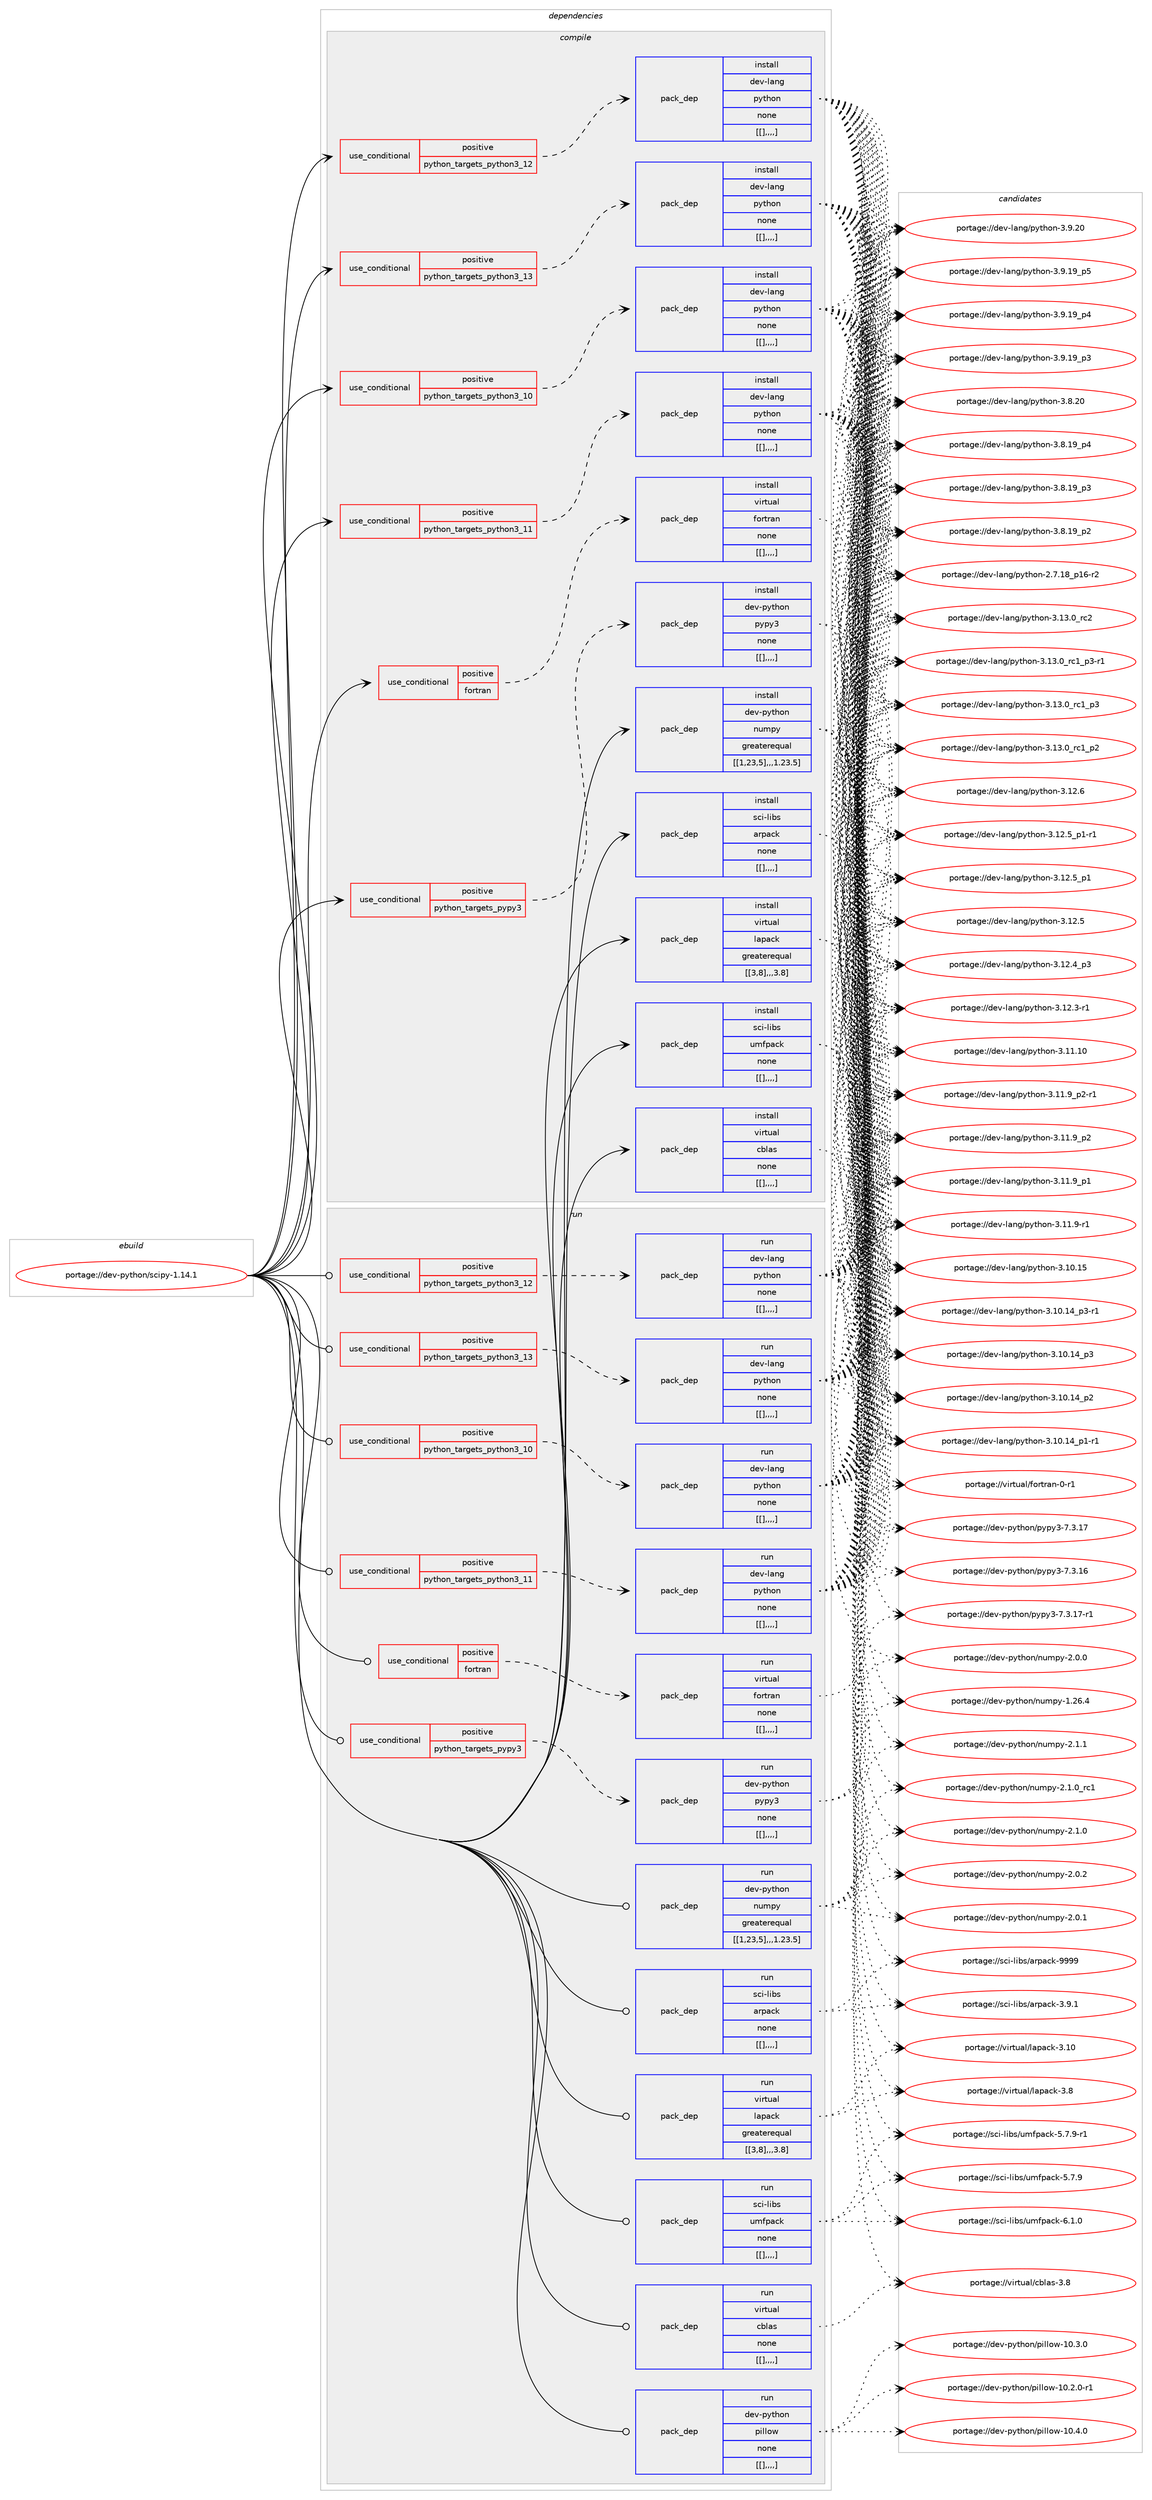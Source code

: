 digraph prolog {

# *************
# Graph options
# *************

newrank=true;
concentrate=true;
compound=true;
graph [rankdir=LR,fontname=Helvetica,fontsize=10,ranksep=1.5];#, ranksep=2.5, nodesep=0.2];
edge  [arrowhead=vee];
node  [fontname=Helvetica,fontsize=10];

# **********
# The ebuild
# **********

subgraph cluster_leftcol {
color=gray;
label=<<i>ebuild</i>>;
id [label="portage://dev-python/scipy-1.14.1", color=red, width=4, href="../dev-python/scipy-1.14.1.svg"];
}

# ****************
# The dependencies
# ****************

subgraph cluster_midcol {
color=gray;
label=<<i>dependencies</i>>;
subgraph cluster_compile {
fillcolor="#eeeeee";
style=filled;
label=<<i>compile</i>>;
subgraph cond40304 {
dependency164737 [label=<<TABLE BORDER="0" CELLBORDER="1" CELLSPACING="0" CELLPADDING="4"><TR><TD ROWSPAN="3" CELLPADDING="10">use_conditional</TD></TR><TR><TD>positive</TD></TR><TR><TD>fortran</TD></TR></TABLE>>, shape=none, color=red];
subgraph pack123172 {
dependency164738 [label=<<TABLE BORDER="0" CELLBORDER="1" CELLSPACING="0" CELLPADDING="4" WIDTH="220"><TR><TD ROWSPAN="6" CELLPADDING="30">pack_dep</TD></TR><TR><TD WIDTH="110">install</TD></TR><TR><TD>virtual</TD></TR><TR><TD>fortran</TD></TR><TR><TD>none</TD></TR><TR><TD>[[],,,,]</TD></TR></TABLE>>, shape=none, color=blue];
}
dependency164737:e -> dependency164738:w [weight=20,style="dashed",arrowhead="vee"];
}
id:e -> dependency164737:w [weight=20,style="solid",arrowhead="vee"];
subgraph cond40305 {
dependency164739 [label=<<TABLE BORDER="0" CELLBORDER="1" CELLSPACING="0" CELLPADDING="4"><TR><TD ROWSPAN="3" CELLPADDING="10">use_conditional</TD></TR><TR><TD>positive</TD></TR><TR><TD>python_targets_pypy3</TD></TR></TABLE>>, shape=none, color=red];
subgraph pack123173 {
dependency164740 [label=<<TABLE BORDER="0" CELLBORDER="1" CELLSPACING="0" CELLPADDING="4" WIDTH="220"><TR><TD ROWSPAN="6" CELLPADDING="30">pack_dep</TD></TR><TR><TD WIDTH="110">install</TD></TR><TR><TD>dev-python</TD></TR><TR><TD>pypy3</TD></TR><TR><TD>none</TD></TR><TR><TD>[[],,,,]</TD></TR></TABLE>>, shape=none, color=blue];
}
dependency164739:e -> dependency164740:w [weight=20,style="dashed",arrowhead="vee"];
}
id:e -> dependency164739:w [weight=20,style="solid",arrowhead="vee"];
subgraph cond40306 {
dependency164741 [label=<<TABLE BORDER="0" CELLBORDER="1" CELLSPACING="0" CELLPADDING="4"><TR><TD ROWSPAN="3" CELLPADDING="10">use_conditional</TD></TR><TR><TD>positive</TD></TR><TR><TD>python_targets_python3_10</TD></TR></TABLE>>, shape=none, color=red];
subgraph pack123174 {
dependency164742 [label=<<TABLE BORDER="0" CELLBORDER="1" CELLSPACING="0" CELLPADDING="4" WIDTH="220"><TR><TD ROWSPAN="6" CELLPADDING="30">pack_dep</TD></TR><TR><TD WIDTH="110">install</TD></TR><TR><TD>dev-lang</TD></TR><TR><TD>python</TD></TR><TR><TD>none</TD></TR><TR><TD>[[],,,,]</TD></TR></TABLE>>, shape=none, color=blue];
}
dependency164741:e -> dependency164742:w [weight=20,style="dashed",arrowhead="vee"];
}
id:e -> dependency164741:w [weight=20,style="solid",arrowhead="vee"];
subgraph cond40307 {
dependency164743 [label=<<TABLE BORDER="0" CELLBORDER="1" CELLSPACING="0" CELLPADDING="4"><TR><TD ROWSPAN="3" CELLPADDING="10">use_conditional</TD></TR><TR><TD>positive</TD></TR><TR><TD>python_targets_python3_11</TD></TR></TABLE>>, shape=none, color=red];
subgraph pack123175 {
dependency164744 [label=<<TABLE BORDER="0" CELLBORDER="1" CELLSPACING="0" CELLPADDING="4" WIDTH="220"><TR><TD ROWSPAN="6" CELLPADDING="30">pack_dep</TD></TR><TR><TD WIDTH="110">install</TD></TR><TR><TD>dev-lang</TD></TR><TR><TD>python</TD></TR><TR><TD>none</TD></TR><TR><TD>[[],,,,]</TD></TR></TABLE>>, shape=none, color=blue];
}
dependency164743:e -> dependency164744:w [weight=20,style="dashed",arrowhead="vee"];
}
id:e -> dependency164743:w [weight=20,style="solid",arrowhead="vee"];
subgraph cond40308 {
dependency164745 [label=<<TABLE BORDER="0" CELLBORDER="1" CELLSPACING="0" CELLPADDING="4"><TR><TD ROWSPAN="3" CELLPADDING="10">use_conditional</TD></TR><TR><TD>positive</TD></TR><TR><TD>python_targets_python3_12</TD></TR></TABLE>>, shape=none, color=red];
subgraph pack123176 {
dependency164746 [label=<<TABLE BORDER="0" CELLBORDER="1" CELLSPACING="0" CELLPADDING="4" WIDTH="220"><TR><TD ROWSPAN="6" CELLPADDING="30">pack_dep</TD></TR><TR><TD WIDTH="110">install</TD></TR><TR><TD>dev-lang</TD></TR><TR><TD>python</TD></TR><TR><TD>none</TD></TR><TR><TD>[[],,,,]</TD></TR></TABLE>>, shape=none, color=blue];
}
dependency164745:e -> dependency164746:w [weight=20,style="dashed",arrowhead="vee"];
}
id:e -> dependency164745:w [weight=20,style="solid",arrowhead="vee"];
subgraph cond40309 {
dependency164747 [label=<<TABLE BORDER="0" CELLBORDER="1" CELLSPACING="0" CELLPADDING="4"><TR><TD ROWSPAN="3" CELLPADDING="10">use_conditional</TD></TR><TR><TD>positive</TD></TR><TR><TD>python_targets_python3_13</TD></TR></TABLE>>, shape=none, color=red];
subgraph pack123177 {
dependency164748 [label=<<TABLE BORDER="0" CELLBORDER="1" CELLSPACING="0" CELLPADDING="4" WIDTH="220"><TR><TD ROWSPAN="6" CELLPADDING="30">pack_dep</TD></TR><TR><TD WIDTH="110">install</TD></TR><TR><TD>dev-lang</TD></TR><TR><TD>python</TD></TR><TR><TD>none</TD></TR><TR><TD>[[],,,,]</TD></TR></TABLE>>, shape=none, color=blue];
}
dependency164747:e -> dependency164748:w [weight=20,style="dashed",arrowhead="vee"];
}
id:e -> dependency164747:w [weight=20,style="solid",arrowhead="vee"];
subgraph pack123178 {
dependency164749 [label=<<TABLE BORDER="0" CELLBORDER="1" CELLSPACING="0" CELLPADDING="4" WIDTH="220"><TR><TD ROWSPAN="6" CELLPADDING="30">pack_dep</TD></TR><TR><TD WIDTH="110">install</TD></TR><TR><TD>dev-python</TD></TR><TR><TD>numpy</TD></TR><TR><TD>greaterequal</TD></TR><TR><TD>[[1,23,5],,,1.23.5]</TD></TR></TABLE>>, shape=none, color=blue];
}
id:e -> dependency164749:w [weight=20,style="solid",arrowhead="vee"];
subgraph pack123179 {
dependency164750 [label=<<TABLE BORDER="0" CELLBORDER="1" CELLSPACING="0" CELLPADDING="4" WIDTH="220"><TR><TD ROWSPAN="6" CELLPADDING="30">pack_dep</TD></TR><TR><TD WIDTH="110">install</TD></TR><TR><TD>sci-libs</TD></TR><TR><TD>arpack</TD></TR><TR><TD>none</TD></TR><TR><TD>[[],,,,]</TD></TR></TABLE>>, shape=none, color=blue];
}
id:e -> dependency164750:w [weight=20,style="solid",arrowhead="vee"];
subgraph pack123180 {
dependency164751 [label=<<TABLE BORDER="0" CELLBORDER="1" CELLSPACING="0" CELLPADDING="4" WIDTH="220"><TR><TD ROWSPAN="6" CELLPADDING="30">pack_dep</TD></TR><TR><TD WIDTH="110">install</TD></TR><TR><TD>sci-libs</TD></TR><TR><TD>umfpack</TD></TR><TR><TD>none</TD></TR><TR><TD>[[],,,,]</TD></TR></TABLE>>, shape=none, color=blue];
}
id:e -> dependency164751:w [weight=20,style="solid",arrowhead="vee"];
subgraph pack123181 {
dependency164752 [label=<<TABLE BORDER="0" CELLBORDER="1" CELLSPACING="0" CELLPADDING="4" WIDTH="220"><TR><TD ROWSPAN="6" CELLPADDING="30">pack_dep</TD></TR><TR><TD WIDTH="110">install</TD></TR><TR><TD>virtual</TD></TR><TR><TD>cblas</TD></TR><TR><TD>none</TD></TR><TR><TD>[[],,,,]</TD></TR></TABLE>>, shape=none, color=blue];
}
id:e -> dependency164752:w [weight=20,style="solid",arrowhead="vee"];
subgraph pack123182 {
dependency164753 [label=<<TABLE BORDER="0" CELLBORDER="1" CELLSPACING="0" CELLPADDING="4" WIDTH="220"><TR><TD ROWSPAN="6" CELLPADDING="30">pack_dep</TD></TR><TR><TD WIDTH="110">install</TD></TR><TR><TD>virtual</TD></TR><TR><TD>lapack</TD></TR><TR><TD>greaterequal</TD></TR><TR><TD>[[3,8],,,3.8]</TD></TR></TABLE>>, shape=none, color=blue];
}
id:e -> dependency164753:w [weight=20,style="solid",arrowhead="vee"];
}
subgraph cluster_compileandrun {
fillcolor="#eeeeee";
style=filled;
label=<<i>compile and run</i>>;
}
subgraph cluster_run {
fillcolor="#eeeeee";
style=filled;
label=<<i>run</i>>;
subgraph cond40310 {
dependency164754 [label=<<TABLE BORDER="0" CELLBORDER="1" CELLSPACING="0" CELLPADDING="4"><TR><TD ROWSPAN="3" CELLPADDING="10">use_conditional</TD></TR><TR><TD>positive</TD></TR><TR><TD>fortran</TD></TR></TABLE>>, shape=none, color=red];
subgraph pack123183 {
dependency164755 [label=<<TABLE BORDER="0" CELLBORDER="1" CELLSPACING="0" CELLPADDING="4" WIDTH="220"><TR><TD ROWSPAN="6" CELLPADDING="30">pack_dep</TD></TR><TR><TD WIDTH="110">run</TD></TR><TR><TD>virtual</TD></TR><TR><TD>fortran</TD></TR><TR><TD>none</TD></TR><TR><TD>[[],,,,]</TD></TR></TABLE>>, shape=none, color=blue];
}
dependency164754:e -> dependency164755:w [weight=20,style="dashed",arrowhead="vee"];
}
id:e -> dependency164754:w [weight=20,style="solid",arrowhead="odot"];
subgraph cond40311 {
dependency164756 [label=<<TABLE BORDER="0" CELLBORDER="1" CELLSPACING="0" CELLPADDING="4"><TR><TD ROWSPAN="3" CELLPADDING="10">use_conditional</TD></TR><TR><TD>positive</TD></TR><TR><TD>python_targets_pypy3</TD></TR></TABLE>>, shape=none, color=red];
subgraph pack123184 {
dependency164757 [label=<<TABLE BORDER="0" CELLBORDER="1" CELLSPACING="0" CELLPADDING="4" WIDTH="220"><TR><TD ROWSPAN="6" CELLPADDING="30">pack_dep</TD></TR><TR><TD WIDTH="110">run</TD></TR><TR><TD>dev-python</TD></TR><TR><TD>pypy3</TD></TR><TR><TD>none</TD></TR><TR><TD>[[],,,,]</TD></TR></TABLE>>, shape=none, color=blue];
}
dependency164756:e -> dependency164757:w [weight=20,style="dashed",arrowhead="vee"];
}
id:e -> dependency164756:w [weight=20,style="solid",arrowhead="odot"];
subgraph cond40312 {
dependency164758 [label=<<TABLE BORDER="0" CELLBORDER="1" CELLSPACING="0" CELLPADDING="4"><TR><TD ROWSPAN="3" CELLPADDING="10">use_conditional</TD></TR><TR><TD>positive</TD></TR><TR><TD>python_targets_python3_10</TD></TR></TABLE>>, shape=none, color=red];
subgraph pack123185 {
dependency164759 [label=<<TABLE BORDER="0" CELLBORDER="1" CELLSPACING="0" CELLPADDING="4" WIDTH="220"><TR><TD ROWSPAN="6" CELLPADDING="30">pack_dep</TD></TR><TR><TD WIDTH="110">run</TD></TR><TR><TD>dev-lang</TD></TR><TR><TD>python</TD></TR><TR><TD>none</TD></TR><TR><TD>[[],,,,]</TD></TR></TABLE>>, shape=none, color=blue];
}
dependency164758:e -> dependency164759:w [weight=20,style="dashed",arrowhead="vee"];
}
id:e -> dependency164758:w [weight=20,style="solid",arrowhead="odot"];
subgraph cond40313 {
dependency164760 [label=<<TABLE BORDER="0" CELLBORDER="1" CELLSPACING="0" CELLPADDING="4"><TR><TD ROWSPAN="3" CELLPADDING="10">use_conditional</TD></TR><TR><TD>positive</TD></TR><TR><TD>python_targets_python3_11</TD></TR></TABLE>>, shape=none, color=red];
subgraph pack123186 {
dependency164761 [label=<<TABLE BORDER="0" CELLBORDER="1" CELLSPACING="0" CELLPADDING="4" WIDTH="220"><TR><TD ROWSPAN="6" CELLPADDING="30">pack_dep</TD></TR><TR><TD WIDTH="110">run</TD></TR><TR><TD>dev-lang</TD></TR><TR><TD>python</TD></TR><TR><TD>none</TD></TR><TR><TD>[[],,,,]</TD></TR></TABLE>>, shape=none, color=blue];
}
dependency164760:e -> dependency164761:w [weight=20,style="dashed",arrowhead="vee"];
}
id:e -> dependency164760:w [weight=20,style="solid",arrowhead="odot"];
subgraph cond40314 {
dependency164762 [label=<<TABLE BORDER="0" CELLBORDER="1" CELLSPACING="0" CELLPADDING="4"><TR><TD ROWSPAN="3" CELLPADDING="10">use_conditional</TD></TR><TR><TD>positive</TD></TR><TR><TD>python_targets_python3_12</TD></TR></TABLE>>, shape=none, color=red];
subgraph pack123187 {
dependency164763 [label=<<TABLE BORDER="0" CELLBORDER="1" CELLSPACING="0" CELLPADDING="4" WIDTH="220"><TR><TD ROWSPAN="6" CELLPADDING="30">pack_dep</TD></TR><TR><TD WIDTH="110">run</TD></TR><TR><TD>dev-lang</TD></TR><TR><TD>python</TD></TR><TR><TD>none</TD></TR><TR><TD>[[],,,,]</TD></TR></TABLE>>, shape=none, color=blue];
}
dependency164762:e -> dependency164763:w [weight=20,style="dashed",arrowhead="vee"];
}
id:e -> dependency164762:w [weight=20,style="solid",arrowhead="odot"];
subgraph cond40315 {
dependency164764 [label=<<TABLE BORDER="0" CELLBORDER="1" CELLSPACING="0" CELLPADDING="4"><TR><TD ROWSPAN="3" CELLPADDING="10">use_conditional</TD></TR><TR><TD>positive</TD></TR><TR><TD>python_targets_python3_13</TD></TR></TABLE>>, shape=none, color=red];
subgraph pack123188 {
dependency164765 [label=<<TABLE BORDER="0" CELLBORDER="1" CELLSPACING="0" CELLPADDING="4" WIDTH="220"><TR><TD ROWSPAN="6" CELLPADDING="30">pack_dep</TD></TR><TR><TD WIDTH="110">run</TD></TR><TR><TD>dev-lang</TD></TR><TR><TD>python</TD></TR><TR><TD>none</TD></TR><TR><TD>[[],,,,]</TD></TR></TABLE>>, shape=none, color=blue];
}
dependency164764:e -> dependency164765:w [weight=20,style="dashed",arrowhead="vee"];
}
id:e -> dependency164764:w [weight=20,style="solid",arrowhead="odot"];
subgraph pack123189 {
dependency164766 [label=<<TABLE BORDER="0" CELLBORDER="1" CELLSPACING="0" CELLPADDING="4" WIDTH="220"><TR><TD ROWSPAN="6" CELLPADDING="30">pack_dep</TD></TR><TR><TD WIDTH="110">run</TD></TR><TR><TD>dev-python</TD></TR><TR><TD>numpy</TD></TR><TR><TD>greaterequal</TD></TR><TR><TD>[[1,23,5],,,1.23.5]</TD></TR></TABLE>>, shape=none, color=blue];
}
id:e -> dependency164766:w [weight=20,style="solid",arrowhead="odot"];
subgraph pack123190 {
dependency164767 [label=<<TABLE BORDER="0" CELLBORDER="1" CELLSPACING="0" CELLPADDING="4" WIDTH="220"><TR><TD ROWSPAN="6" CELLPADDING="30">pack_dep</TD></TR><TR><TD WIDTH="110">run</TD></TR><TR><TD>dev-python</TD></TR><TR><TD>pillow</TD></TR><TR><TD>none</TD></TR><TR><TD>[[],,,,]</TD></TR></TABLE>>, shape=none, color=blue];
}
id:e -> dependency164767:w [weight=20,style="solid",arrowhead="odot"];
subgraph pack123191 {
dependency164768 [label=<<TABLE BORDER="0" CELLBORDER="1" CELLSPACING="0" CELLPADDING="4" WIDTH="220"><TR><TD ROWSPAN="6" CELLPADDING="30">pack_dep</TD></TR><TR><TD WIDTH="110">run</TD></TR><TR><TD>sci-libs</TD></TR><TR><TD>arpack</TD></TR><TR><TD>none</TD></TR><TR><TD>[[],,,,]</TD></TR></TABLE>>, shape=none, color=blue];
}
id:e -> dependency164768:w [weight=20,style="solid",arrowhead="odot"];
subgraph pack123192 {
dependency164769 [label=<<TABLE BORDER="0" CELLBORDER="1" CELLSPACING="0" CELLPADDING="4" WIDTH="220"><TR><TD ROWSPAN="6" CELLPADDING="30">pack_dep</TD></TR><TR><TD WIDTH="110">run</TD></TR><TR><TD>sci-libs</TD></TR><TR><TD>umfpack</TD></TR><TR><TD>none</TD></TR><TR><TD>[[],,,,]</TD></TR></TABLE>>, shape=none, color=blue];
}
id:e -> dependency164769:w [weight=20,style="solid",arrowhead="odot"];
subgraph pack123193 {
dependency164770 [label=<<TABLE BORDER="0" CELLBORDER="1" CELLSPACING="0" CELLPADDING="4" WIDTH="220"><TR><TD ROWSPAN="6" CELLPADDING="30">pack_dep</TD></TR><TR><TD WIDTH="110">run</TD></TR><TR><TD>virtual</TD></TR><TR><TD>cblas</TD></TR><TR><TD>none</TD></TR><TR><TD>[[],,,,]</TD></TR></TABLE>>, shape=none, color=blue];
}
id:e -> dependency164770:w [weight=20,style="solid",arrowhead="odot"];
subgraph pack123194 {
dependency164771 [label=<<TABLE BORDER="0" CELLBORDER="1" CELLSPACING="0" CELLPADDING="4" WIDTH="220"><TR><TD ROWSPAN="6" CELLPADDING="30">pack_dep</TD></TR><TR><TD WIDTH="110">run</TD></TR><TR><TD>virtual</TD></TR><TR><TD>lapack</TD></TR><TR><TD>greaterequal</TD></TR><TR><TD>[[3,8],,,3.8]</TD></TR></TABLE>>, shape=none, color=blue];
}
id:e -> dependency164771:w [weight=20,style="solid",arrowhead="odot"];
}
}

# **************
# The candidates
# **************

subgraph cluster_choices {
rank=same;
color=gray;
label=<<i>candidates</i>>;

subgraph choice123172 {
color=black;
nodesep=1;
choice11810511411611797108471021111141161149711045484511449 [label="portage://virtual/fortran-0-r1", color=red, width=4,href="../virtual/fortran-0-r1.svg"];
dependency164738:e -> choice11810511411611797108471021111141161149711045484511449:w [style=dotted,weight="100"];
}
subgraph choice123173 {
color=black;
nodesep=1;
choice100101118451121211161041111104711212111212151455546514649554511449 [label="portage://dev-python/pypy3-7.3.17-r1", color=red, width=4,href="../dev-python/pypy3-7.3.17-r1.svg"];
choice10010111845112121116104111110471121211121215145554651464955 [label="portage://dev-python/pypy3-7.3.17", color=red, width=4,href="../dev-python/pypy3-7.3.17.svg"];
choice10010111845112121116104111110471121211121215145554651464954 [label="portage://dev-python/pypy3-7.3.16", color=red, width=4,href="../dev-python/pypy3-7.3.16.svg"];
dependency164740:e -> choice100101118451121211161041111104711212111212151455546514649554511449:w [style=dotted,weight="100"];
dependency164740:e -> choice10010111845112121116104111110471121211121215145554651464955:w [style=dotted,weight="100"];
dependency164740:e -> choice10010111845112121116104111110471121211121215145554651464954:w [style=dotted,weight="100"];
}
subgraph choice123174 {
color=black;
nodesep=1;
choice10010111845108971101034711212111610411111045514649514648951149950 [label="portage://dev-lang/python-3.13.0_rc2", color=red, width=4,href="../dev-lang/python-3.13.0_rc2.svg"];
choice1001011184510897110103471121211161041111104551464951464895114994995112514511449 [label="portage://dev-lang/python-3.13.0_rc1_p3-r1", color=red, width=4,href="../dev-lang/python-3.13.0_rc1_p3-r1.svg"];
choice100101118451089711010347112121116104111110455146495146489511499499511251 [label="portage://dev-lang/python-3.13.0_rc1_p3", color=red, width=4,href="../dev-lang/python-3.13.0_rc1_p3.svg"];
choice100101118451089711010347112121116104111110455146495146489511499499511250 [label="portage://dev-lang/python-3.13.0_rc1_p2", color=red, width=4,href="../dev-lang/python-3.13.0_rc1_p2.svg"];
choice10010111845108971101034711212111610411111045514649504654 [label="portage://dev-lang/python-3.12.6", color=red, width=4,href="../dev-lang/python-3.12.6.svg"];
choice1001011184510897110103471121211161041111104551464950465395112494511449 [label="portage://dev-lang/python-3.12.5_p1-r1", color=red, width=4,href="../dev-lang/python-3.12.5_p1-r1.svg"];
choice100101118451089711010347112121116104111110455146495046539511249 [label="portage://dev-lang/python-3.12.5_p1", color=red, width=4,href="../dev-lang/python-3.12.5_p1.svg"];
choice10010111845108971101034711212111610411111045514649504653 [label="portage://dev-lang/python-3.12.5", color=red, width=4,href="../dev-lang/python-3.12.5.svg"];
choice100101118451089711010347112121116104111110455146495046529511251 [label="portage://dev-lang/python-3.12.4_p3", color=red, width=4,href="../dev-lang/python-3.12.4_p3.svg"];
choice100101118451089711010347112121116104111110455146495046514511449 [label="portage://dev-lang/python-3.12.3-r1", color=red, width=4,href="../dev-lang/python-3.12.3-r1.svg"];
choice1001011184510897110103471121211161041111104551464949464948 [label="portage://dev-lang/python-3.11.10", color=red, width=4,href="../dev-lang/python-3.11.10.svg"];
choice1001011184510897110103471121211161041111104551464949465795112504511449 [label="portage://dev-lang/python-3.11.9_p2-r1", color=red, width=4,href="../dev-lang/python-3.11.9_p2-r1.svg"];
choice100101118451089711010347112121116104111110455146494946579511250 [label="portage://dev-lang/python-3.11.9_p2", color=red, width=4,href="../dev-lang/python-3.11.9_p2.svg"];
choice100101118451089711010347112121116104111110455146494946579511249 [label="portage://dev-lang/python-3.11.9_p1", color=red, width=4,href="../dev-lang/python-3.11.9_p1.svg"];
choice100101118451089711010347112121116104111110455146494946574511449 [label="portage://dev-lang/python-3.11.9-r1", color=red, width=4,href="../dev-lang/python-3.11.9-r1.svg"];
choice1001011184510897110103471121211161041111104551464948464953 [label="portage://dev-lang/python-3.10.15", color=red, width=4,href="../dev-lang/python-3.10.15.svg"];
choice100101118451089711010347112121116104111110455146494846495295112514511449 [label="portage://dev-lang/python-3.10.14_p3-r1", color=red, width=4,href="../dev-lang/python-3.10.14_p3-r1.svg"];
choice10010111845108971101034711212111610411111045514649484649529511251 [label="portage://dev-lang/python-3.10.14_p3", color=red, width=4,href="../dev-lang/python-3.10.14_p3.svg"];
choice10010111845108971101034711212111610411111045514649484649529511250 [label="portage://dev-lang/python-3.10.14_p2", color=red, width=4,href="../dev-lang/python-3.10.14_p2.svg"];
choice100101118451089711010347112121116104111110455146494846495295112494511449 [label="portage://dev-lang/python-3.10.14_p1-r1", color=red, width=4,href="../dev-lang/python-3.10.14_p1-r1.svg"];
choice10010111845108971101034711212111610411111045514657465048 [label="portage://dev-lang/python-3.9.20", color=red, width=4,href="../dev-lang/python-3.9.20.svg"];
choice100101118451089711010347112121116104111110455146574649579511253 [label="portage://dev-lang/python-3.9.19_p5", color=red, width=4,href="../dev-lang/python-3.9.19_p5.svg"];
choice100101118451089711010347112121116104111110455146574649579511252 [label="portage://dev-lang/python-3.9.19_p4", color=red, width=4,href="../dev-lang/python-3.9.19_p4.svg"];
choice100101118451089711010347112121116104111110455146574649579511251 [label="portage://dev-lang/python-3.9.19_p3", color=red, width=4,href="../dev-lang/python-3.9.19_p3.svg"];
choice10010111845108971101034711212111610411111045514656465048 [label="portage://dev-lang/python-3.8.20", color=red, width=4,href="../dev-lang/python-3.8.20.svg"];
choice100101118451089711010347112121116104111110455146564649579511252 [label="portage://dev-lang/python-3.8.19_p4", color=red, width=4,href="../dev-lang/python-3.8.19_p4.svg"];
choice100101118451089711010347112121116104111110455146564649579511251 [label="portage://dev-lang/python-3.8.19_p3", color=red, width=4,href="../dev-lang/python-3.8.19_p3.svg"];
choice100101118451089711010347112121116104111110455146564649579511250 [label="portage://dev-lang/python-3.8.19_p2", color=red, width=4,href="../dev-lang/python-3.8.19_p2.svg"];
choice100101118451089711010347112121116104111110455046554649569511249544511450 [label="portage://dev-lang/python-2.7.18_p16-r2", color=red, width=4,href="../dev-lang/python-2.7.18_p16-r2.svg"];
dependency164742:e -> choice10010111845108971101034711212111610411111045514649514648951149950:w [style=dotted,weight="100"];
dependency164742:e -> choice1001011184510897110103471121211161041111104551464951464895114994995112514511449:w [style=dotted,weight="100"];
dependency164742:e -> choice100101118451089711010347112121116104111110455146495146489511499499511251:w [style=dotted,weight="100"];
dependency164742:e -> choice100101118451089711010347112121116104111110455146495146489511499499511250:w [style=dotted,weight="100"];
dependency164742:e -> choice10010111845108971101034711212111610411111045514649504654:w [style=dotted,weight="100"];
dependency164742:e -> choice1001011184510897110103471121211161041111104551464950465395112494511449:w [style=dotted,weight="100"];
dependency164742:e -> choice100101118451089711010347112121116104111110455146495046539511249:w [style=dotted,weight="100"];
dependency164742:e -> choice10010111845108971101034711212111610411111045514649504653:w [style=dotted,weight="100"];
dependency164742:e -> choice100101118451089711010347112121116104111110455146495046529511251:w [style=dotted,weight="100"];
dependency164742:e -> choice100101118451089711010347112121116104111110455146495046514511449:w [style=dotted,weight="100"];
dependency164742:e -> choice1001011184510897110103471121211161041111104551464949464948:w [style=dotted,weight="100"];
dependency164742:e -> choice1001011184510897110103471121211161041111104551464949465795112504511449:w [style=dotted,weight="100"];
dependency164742:e -> choice100101118451089711010347112121116104111110455146494946579511250:w [style=dotted,weight="100"];
dependency164742:e -> choice100101118451089711010347112121116104111110455146494946579511249:w [style=dotted,weight="100"];
dependency164742:e -> choice100101118451089711010347112121116104111110455146494946574511449:w [style=dotted,weight="100"];
dependency164742:e -> choice1001011184510897110103471121211161041111104551464948464953:w [style=dotted,weight="100"];
dependency164742:e -> choice100101118451089711010347112121116104111110455146494846495295112514511449:w [style=dotted,weight="100"];
dependency164742:e -> choice10010111845108971101034711212111610411111045514649484649529511251:w [style=dotted,weight="100"];
dependency164742:e -> choice10010111845108971101034711212111610411111045514649484649529511250:w [style=dotted,weight="100"];
dependency164742:e -> choice100101118451089711010347112121116104111110455146494846495295112494511449:w [style=dotted,weight="100"];
dependency164742:e -> choice10010111845108971101034711212111610411111045514657465048:w [style=dotted,weight="100"];
dependency164742:e -> choice100101118451089711010347112121116104111110455146574649579511253:w [style=dotted,weight="100"];
dependency164742:e -> choice100101118451089711010347112121116104111110455146574649579511252:w [style=dotted,weight="100"];
dependency164742:e -> choice100101118451089711010347112121116104111110455146574649579511251:w [style=dotted,weight="100"];
dependency164742:e -> choice10010111845108971101034711212111610411111045514656465048:w [style=dotted,weight="100"];
dependency164742:e -> choice100101118451089711010347112121116104111110455146564649579511252:w [style=dotted,weight="100"];
dependency164742:e -> choice100101118451089711010347112121116104111110455146564649579511251:w [style=dotted,weight="100"];
dependency164742:e -> choice100101118451089711010347112121116104111110455146564649579511250:w [style=dotted,weight="100"];
dependency164742:e -> choice100101118451089711010347112121116104111110455046554649569511249544511450:w [style=dotted,weight="100"];
}
subgraph choice123175 {
color=black;
nodesep=1;
choice10010111845108971101034711212111610411111045514649514648951149950 [label="portage://dev-lang/python-3.13.0_rc2", color=red, width=4,href="../dev-lang/python-3.13.0_rc2.svg"];
choice1001011184510897110103471121211161041111104551464951464895114994995112514511449 [label="portage://dev-lang/python-3.13.0_rc1_p3-r1", color=red, width=4,href="../dev-lang/python-3.13.0_rc1_p3-r1.svg"];
choice100101118451089711010347112121116104111110455146495146489511499499511251 [label="portage://dev-lang/python-3.13.0_rc1_p3", color=red, width=4,href="../dev-lang/python-3.13.0_rc1_p3.svg"];
choice100101118451089711010347112121116104111110455146495146489511499499511250 [label="portage://dev-lang/python-3.13.0_rc1_p2", color=red, width=4,href="../dev-lang/python-3.13.0_rc1_p2.svg"];
choice10010111845108971101034711212111610411111045514649504654 [label="portage://dev-lang/python-3.12.6", color=red, width=4,href="../dev-lang/python-3.12.6.svg"];
choice1001011184510897110103471121211161041111104551464950465395112494511449 [label="portage://dev-lang/python-3.12.5_p1-r1", color=red, width=4,href="../dev-lang/python-3.12.5_p1-r1.svg"];
choice100101118451089711010347112121116104111110455146495046539511249 [label="portage://dev-lang/python-3.12.5_p1", color=red, width=4,href="../dev-lang/python-3.12.5_p1.svg"];
choice10010111845108971101034711212111610411111045514649504653 [label="portage://dev-lang/python-3.12.5", color=red, width=4,href="../dev-lang/python-3.12.5.svg"];
choice100101118451089711010347112121116104111110455146495046529511251 [label="portage://dev-lang/python-3.12.4_p3", color=red, width=4,href="../dev-lang/python-3.12.4_p3.svg"];
choice100101118451089711010347112121116104111110455146495046514511449 [label="portage://dev-lang/python-3.12.3-r1", color=red, width=4,href="../dev-lang/python-3.12.3-r1.svg"];
choice1001011184510897110103471121211161041111104551464949464948 [label="portage://dev-lang/python-3.11.10", color=red, width=4,href="../dev-lang/python-3.11.10.svg"];
choice1001011184510897110103471121211161041111104551464949465795112504511449 [label="portage://dev-lang/python-3.11.9_p2-r1", color=red, width=4,href="../dev-lang/python-3.11.9_p2-r1.svg"];
choice100101118451089711010347112121116104111110455146494946579511250 [label="portage://dev-lang/python-3.11.9_p2", color=red, width=4,href="../dev-lang/python-3.11.9_p2.svg"];
choice100101118451089711010347112121116104111110455146494946579511249 [label="portage://dev-lang/python-3.11.9_p1", color=red, width=4,href="../dev-lang/python-3.11.9_p1.svg"];
choice100101118451089711010347112121116104111110455146494946574511449 [label="portage://dev-lang/python-3.11.9-r1", color=red, width=4,href="../dev-lang/python-3.11.9-r1.svg"];
choice1001011184510897110103471121211161041111104551464948464953 [label="portage://dev-lang/python-3.10.15", color=red, width=4,href="../dev-lang/python-3.10.15.svg"];
choice100101118451089711010347112121116104111110455146494846495295112514511449 [label="portage://dev-lang/python-3.10.14_p3-r1", color=red, width=4,href="../dev-lang/python-3.10.14_p3-r1.svg"];
choice10010111845108971101034711212111610411111045514649484649529511251 [label="portage://dev-lang/python-3.10.14_p3", color=red, width=4,href="../dev-lang/python-3.10.14_p3.svg"];
choice10010111845108971101034711212111610411111045514649484649529511250 [label="portage://dev-lang/python-3.10.14_p2", color=red, width=4,href="../dev-lang/python-3.10.14_p2.svg"];
choice100101118451089711010347112121116104111110455146494846495295112494511449 [label="portage://dev-lang/python-3.10.14_p1-r1", color=red, width=4,href="../dev-lang/python-3.10.14_p1-r1.svg"];
choice10010111845108971101034711212111610411111045514657465048 [label="portage://dev-lang/python-3.9.20", color=red, width=4,href="../dev-lang/python-3.9.20.svg"];
choice100101118451089711010347112121116104111110455146574649579511253 [label="portage://dev-lang/python-3.9.19_p5", color=red, width=4,href="../dev-lang/python-3.9.19_p5.svg"];
choice100101118451089711010347112121116104111110455146574649579511252 [label="portage://dev-lang/python-3.9.19_p4", color=red, width=4,href="../dev-lang/python-3.9.19_p4.svg"];
choice100101118451089711010347112121116104111110455146574649579511251 [label="portage://dev-lang/python-3.9.19_p3", color=red, width=4,href="../dev-lang/python-3.9.19_p3.svg"];
choice10010111845108971101034711212111610411111045514656465048 [label="portage://dev-lang/python-3.8.20", color=red, width=4,href="../dev-lang/python-3.8.20.svg"];
choice100101118451089711010347112121116104111110455146564649579511252 [label="portage://dev-lang/python-3.8.19_p4", color=red, width=4,href="../dev-lang/python-3.8.19_p4.svg"];
choice100101118451089711010347112121116104111110455146564649579511251 [label="portage://dev-lang/python-3.8.19_p3", color=red, width=4,href="../dev-lang/python-3.8.19_p3.svg"];
choice100101118451089711010347112121116104111110455146564649579511250 [label="portage://dev-lang/python-3.8.19_p2", color=red, width=4,href="../dev-lang/python-3.8.19_p2.svg"];
choice100101118451089711010347112121116104111110455046554649569511249544511450 [label="portage://dev-lang/python-2.7.18_p16-r2", color=red, width=4,href="../dev-lang/python-2.7.18_p16-r2.svg"];
dependency164744:e -> choice10010111845108971101034711212111610411111045514649514648951149950:w [style=dotted,weight="100"];
dependency164744:e -> choice1001011184510897110103471121211161041111104551464951464895114994995112514511449:w [style=dotted,weight="100"];
dependency164744:e -> choice100101118451089711010347112121116104111110455146495146489511499499511251:w [style=dotted,weight="100"];
dependency164744:e -> choice100101118451089711010347112121116104111110455146495146489511499499511250:w [style=dotted,weight="100"];
dependency164744:e -> choice10010111845108971101034711212111610411111045514649504654:w [style=dotted,weight="100"];
dependency164744:e -> choice1001011184510897110103471121211161041111104551464950465395112494511449:w [style=dotted,weight="100"];
dependency164744:e -> choice100101118451089711010347112121116104111110455146495046539511249:w [style=dotted,weight="100"];
dependency164744:e -> choice10010111845108971101034711212111610411111045514649504653:w [style=dotted,weight="100"];
dependency164744:e -> choice100101118451089711010347112121116104111110455146495046529511251:w [style=dotted,weight="100"];
dependency164744:e -> choice100101118451089711010347112121116104111110455146495046514511449:w [style=dotted,weight="100"];
dependency164744:e -> choice1001011184510897110103471121211161041111104551464949464948:w [style=dotted,weight="100"];
dependency164744:e -> choice1001011184510897110103471121211161041111104551464949465795112504511449:w [style=dotted,weight="100"];
dependency164744:e -> choice100101118451089711010347112121116104111110455146494946579511250:w [style=dotted,weight="100"];
dependency164744:e -> choice100101118451089711010347112121116104111110455146494946579511249:w [style=dotted,weight="100"];
dependency164744:e -> choice100101118451089711010347112121116104111110455146494946574511449:w [style=dotted,weight="100"];
dependency164744:e -> choice1001011184510897110103471121211161041111104551464948464953:w [style=dotted,weight="100"];
dependency164744:e -> choice100101118451089711010347112121116104111110455146494846495295112514511449:w [style=dotted,weight="100"];
dependency164744:e -> choice10010111845108971101034711212111610411111045514649484649529511251:w [style=dotted,weight="100"];
dependency164744:e -> choice10010111845108971101034711212111610411111045514649484649529511250:w [style=dotted,weight="100"];
dependency164744:e -> choice100101118451089711010347112121116104111110455146494846495295112494511449:w [style=dotted,weight="100"];
dependency164744:e -> choice10010111845108971101034711212111610411111045514657465048:w [style=dotted,weight="100"];
dependency164744:e -> choice100101118451089711010347112121116104111110455146574649579511253:w [style=dotted,weight="100"];
dependency164744:e -> choice100101118451089711010347112121116104111110455146574649579511252:w [style=dotted,weight="100"];
dependency164744:e -> choice100101118451089711010347112121116104111110455146574649579511251:w [style=dotted,weight="100"];
dependency164744:e -> choice10010111845108971101034711212111610411111045514656465048:w [style=dotted,weight="100"];
dependency164744:e -> choice100101118451089711010347112121116104111110455146564649579511252:w [style=dotted,weight="100"];
dependency164744:e -> choice100101118451089711010347112121116104111110455146564649579511251:w [style=dotted,weight="100"];
dependency164744:e -> choice100101118451089711010347112121116104111110455146564649579511250:w [style=dotted,weight="100"];
dependency164744:e -> choice100101118451089711010347112121116104111110455046554649569511249544511450:w [style=dotted,weight="100"];
}
subgraph choice123176 {
color=black;
nodesep=1;
choice10010111845108971101034711212111610411111045514649514648951149950 [label="portage://dev-lang/python-3.13.0_rc2", color=red, width=4,href="../dev-lang/python-3.13.0_rc2.svg"];
choice1001011184510897110103471121211161041111104551464951464895114994995112514511449 [label="portage://dev-lang/python-3.13.0_rc1_p3-r1", color=red, width=4,href="../dev-lang/python-3.13.0_rc1_p3-r1.svg"];
choice100101118451089711010347112121116104111110455146495146489511499499511251 [label="portage://dev-lang/python-3.13.0_rc1_p3", color=red, width=4,href="../dev-lang/python-3.13.0_rc1_p3.svg"];
choice100101118451089711010347112121116104111110455146495146489511499499511250 [label="portage://dev-lang/python-3.13.0_rc1_p2", color=red, width=4,href="../dev-lang/python-3.13.0_rc1_p2.svg"];
choice10010111845108971101034711212111610411111045514649504654 [label="portage://dev-lang/python-3.12.6", color=red, width=4,href="../dev-lang/python-3.12.6.svg"];
choice1001011184510897110103471121211161041111104551464950465395112494511449 [label="portage://dev-lang/python-3.12.5_p1-r1", color=red, width=4,href="../dev-lang/python-3.12.5_p1-r1.svg"];
choice100101118451089711010347112121116104111110455146495046539511249 [label="portage://dev-lang/python-3.12.5_p1", color=red, width=4,href="../dev-lang/python-3.12.5_p1.svg"];
choice10010111845108971101034711212111610411111045514649504653 [label="portage://dev-lang/python-3.12.5", color=red, width=4,href="../dev-lang/python-3.12.5.svg"];
choice100101118451089711010347112121116104111110455146495046529511251 [label="portage://dev-lang/python-3.12.4_p3", color=red, width=4,href="../dev-lang/python-3.12.4_p3.svg"];
choice100101118451089711010347112121116104111110455146495046514511449 [label="portage://dev-lang/python-3.12.3-r1", color=red, width=4,href="../dev-lang/python-3.12.3-r1.svg"];
choice1001011184510897110103471121211161041111104551464949464948 [label="portage://dev-lang/python-3.11.10", color=red, width=4,href="../dev-lang/python-3.11.10.svg"];
choice1001011184510897110103471121211161041111104551464949465795112504511449 [label="portage://dev-lang/python-3.11.9_p2-r1", color=red, width=4,href="../dev-lang/python-3.11.9_p2-r1.svg"];
choice100101118451089711010347112121116104111110455146494946579511250 [label="portage://dev-lang/python-3.11.9_p2", color=red, width=4,href="../dev-lang/python-3.11.9_p2.svg"];
choice100101118451089711010347112121116104111110455146494946579511249 [label="portage://dev-lang/python-3.11.9_p1", color=red, width=4,href="../dev-lang/python-3.11.9_p1.svg"];
choice100101118451089711010347112121116104111110455146494946574511449 [label="portage://dev-lang/python-3.11.9-r1", color=red, width=4,href="../dev-lang/python-3.11.9-r1.svg"];
choice1001011184510897110103471121211161041111104551464948464953 [label="portage://dev-lang/python-3.10.15", color=red, width=4,href="../dev-lang/python-3.10.15.svg"];
choice100101118451089711010347112121116104111110455146494846495295112514511449 [label="portage://dev-lang/python-3.10.14_p3-r1", color=red, width=4,href="../dev-lang/python-3.10.14_p3-r1.svg"];
choice10010111845108971101034711212111610411111045514649484649529511251 [label="portage://dev-lang/python-3.10.14_p3", color=red, width=4,href="../dev-lang/python-3.10.14_p3.svg"];
choice10010111845108971101034711212111610411111045514649484649529511250 [label="portage://dev-lang/python-3.10.14_p2", color=red, width=4,href="../dev-lang/python-3.10.14_p2.svg"];
choice100101118451089711010347112121116104111110455146494846495295112494511449 [label="portage://dev-lang/python-3.10.14_p1-r1", color=red, width=4,href="../dev-lang/python-3.10.14_p1-r1.svg"];
choice10010111845108971101034711212111610411111045514657465048 [label="portage://dev-lang/python-3.9.20", color=red, width=4,href="../dev-lang/python-3.9.20.svg"];
choice100101118451089711010347112121116104111110455146574649579511253 [label="portage://dev-lang/python-3.9.19_p5", color=red, width=4,href="../dev-lang/python-3.9.19_p5.svg"];
choice100101118451089711010347112121116104111110455146574649579511252 [label="portage://dev-lang/python-3.9.19_p4", color=red, width=4,href="../dev-lang/python-3.9.19_p4.svg"];
choice100101118451089711010347112121116104111110455146574649579511251 [label="portage://dev-lang/python-3.9.19_p3", color=red, width=4,href="../dev-lang/python-3.9.19_p3.svg"];
choice10010111845108971101034711212111610411111045514656465048 [label="portage://dev-lang/python-3.8.20", color=red, width=4,href="../dev-lang/python-3.8.20.svg"];
choice100101118451089711010347112121116104111110455146564649579511252 [label="portage://dev-lang/python-3.8.19_p4", color=red, width=4,href="../dev-lang/python-3.8.19_p4.svg"];
choice100101118451089711010347112121116104111110455146564649579511251 [label="portage://dev-lang/python-3.8.19_p3", color=red, width=4,href="../dev-lang/python-3.8.19_p3.svg"];
choice100101118451089711010347112121116104111110455146564649579511250 [label="portage://dev-lang/python-3.8.19_p2", color=red, width=4,href="../dev-lang/python-3.8.19_p2.svg"];
choice100101118451089711010347112121116104111110455046554649569511249544511450 [label="portage://dev-lang/python-2.7.18_p16-r2", color=red, width=4,href="../dev-lang/python-2.7.18_p16-r2.svg"];
dependency164746:e -> choice10010111845108971101034711212111610411111045514649514648951149950:w [style=dotted,weight="100"];
dependency164746:e -> choice1001011184510897110103471121211161041111104551464951464895114994995112514511449:w [style=dotted,weight="100"];
dependency164746:e -> choice100101118451089711010347112121116104111110455146495146489511499499511251:w [style=dotted,weight="100"];
dependency164746:e -> choice100101118451089711010347112121116104111110455146495146489511499499511250:w [style=dotted,weight="100"];
dependency164746:e -> choice10010111845108971101034711212111610411111045514649504654:w [style=dotted,weight="100"];
dependency164746:e -> choice1001011184510897110103471121211161041111104551464950465395112494511449:w [style=dotted,weight="100"];
dependency164746:e -> choice100101118451089711010347112121116104111110455146495046539511249:w [style=dotted,weight="100"];
dependency164746:e -> choice10010111845108971101034711212111610411111045514649504653:w [style=dotted,weight="100"];
dependency164746:e -> choice100101118451089711010347112121116104111110455146495046529511251:w [style=dotted,weight="100"];
dependency164746:e -> choice100101118451089711010347112121116104111110455146495046514511449:w [style=dotted,weight="100"];
dependency164746:e -> choice1001011184510897110103471121211161041111104551464949464948:w [style=dotted,weight="100"];
dependency164746:e -> choice1001011184510897110103471121211161041111104551464949465795112504511449:w [style=dotted,weight="100"];
dependency164746:e -> choice100101118451089711010347112121116104111110455146494946579511250:w [style=dotted,weight="100"];
dependency164746:e -> choice100101118451089711010347112121116104111110455146494946579511249:w [style=dotted,weight="100"];
dependency164746:e -> choice100101118451089711010347112121116104111110455146494946574511449:w [style=dotted,weight="100"];
dependency164746:e -> choice1001011184510897110103471121211161041111104551464948464953:w [style=dotted,weight="100"];
dependency164746:e -> choice100101118451089711010347112121116104111110455146494846495295112514511449:w [style=dotted,weight="100"];
dependency164746:e -> choice10010111845108971101034711212111610411111045514649484649529511251:w [style=dotted,weight="100"];
dependency164746:e -> choice10010111845108971101034711212111610411111045514649484649529511250:w [style=dotted,weight="100"];
dependency164746:e -> choice100101118451089711010347112121116104111110455146494846495295112494511449:w [style=dotted,weight="100"];
dependency164746:e -> choice10010111845108971101034711212111610411111045514657465048:w [style=dotted,weight="100"];
dependency164746:e -> choice100101118451089711010347112121116104111110455146574649579511253:w [style=dotted,weight="100"];
dependency164746:e -> choice100101118451089711010347112121116104111110455146574649579511252:w [style=dotted,weight="100"];
dependency164746:e -> choice100101118451089711010347112121116104111110455146574649579511251:w [style=dotted,weight="100"];
dependency164746:e -> choice10010111845108971101034711212111610411111045514656465048:w [style=dotted,weight="100"];
dependency164746:e -> choice100101118451089711010347112121116104111110455146564649579511252:w [style=dotted,weight="100"];
dependency164746:e -> choice100101118451089711010347112121116104111110455146564649579511251:w [style=dotted,weight="100"];
dependency164746:e -> choice100101118451089711010347112121116104111110455146564649579511250:w [style=dotted,weight="100"];
dependency164746:e -> choice100101118451089711010347112121116104111110455046554649569511249544511450:w [style=dotted,weight="100"];
}
subgraph choice123177 {
color=black;
nodesep=1;
choice10010111845108971101034711212111610411111045514649514648951149950 [label="portage://dev-lang/python-3.13.0_rc2", color=red, width=4,href="../dev-lang/python-3.13.0_rc2.svg"];
choice1001011184510897110103471121211161041111104551464951464895114994995112514511449 [label="portage://dev-lang/python-3.13.0_rc1_p3-r1", color=red, width=4,href="../dev-lang/python-3.13.0_rc1_p3-r1.svg"];
choice100101118451089711010347112121116104111110455146495146489511499499511251 [label="portage://dev-lang/python-3.13.0_rc1_p3", color=red, width=4,href="../dev-lang/python-3.13.0_rc1_p3.svg"];
choice100101118451089711010347112121116104111110455146495146489511499499511250 [label="portage://dev-lang/python-3.13.0_rc1_p2", color=red, width=4,href="../dev-lang/python-3.13.0_rc1_p2.svg"];
choice10010111845108971101034711212111610411111045514649504654 [label="portage://dev-lang/python-3.12.6", color=red, width=4,href="../dev-lang/python-3.12.6.svg"];
choice1001011184510897110103471121211161041111104551464950465395112494511449 [label="portage://dev-lang/python-3.12.5_p1-r1", color=red, width=4,href="../dev-lang/python-3.12.5_p1-r1.svg"];
choice100101118451089711010347112121116104111110455146495046539511249 [label="portage://dev-lang/python-3.12.5_p1", color=red, width=4,href="../dev-lang/python-3.12.5_p1.svg"];
choice10010111845108971101034711212111610411111045514649504653 [label="portage://dev-lang/python-3.12.5", color=red, width=4,href="../dev-lang/python-3.12.5.svg"];
choice100101118451089711010347112121116104111110455146495046529511251 [label="portage://dev-lang/python-3.12.4_p3", color=red, width=4,href="../dev-lang/python-3.12.4_p3.svg"];
choice100101118451089711010347112121116104111110455146495046514511449 [label="portage://dev-lang/python-3.12.3-r1", color=red, width=4,href="../dev-lang/python-3.12.3-r1.svg"];
choice1001011184510897110103471121211161041111104551464949464948 [label="portage://dev-lang/python-3.11.10", color=red, width=4,href="../dev-lang/python-3.11.10.svg"];
choice1001011184510897110103471121211161041111104551464949465795112504511449 [label="portage://dev-lang/python-3.11.9_p2-r1", color=red, width=4,href="../dev-lang/python-3.11.9_p2-r1.svg"];
choice100101118451089711010347112121116104111110455146494946579511250 [label="portage://dev-lang/python-3.11.9_p2", color=red, width=4,href="../dev-lang/python-3.11.9_p2.svg"];
choice100101118451089711010347112121116104111110455146494946579511249 [label="portage://dev-lang/python-3.11.9_p1", color=red, width=4,href="../dev-lang/python-3.11.9_p1.svg"];
choice100101118451089711010347112121116104111110455146494946574511449 [label="portage://dev-lang/python-3.11.9-r1", color=red, width=4,href="../dev-lang/python-3.11.9-r1.svg"];
choice1001011184510897110103471121211161041111104551464948464953 [label="portage://dev-lang/python-3.10.15", color=red, width=4,href="../dev-lang/python-3.10.15.svg"];
choice100101118451089711010347112121116104111110455146494846495295112514511449 [label="portage://dev-lang/python-3.10.14_p3-r1", color=red, width=4,href="../dev-lang/python-3.10.14_p3-r1.svg"];
choice10010111845108971101034711212111610411111045514649484649529511251 [label="portage://dev-lang/python-3.10.14_p3", color=red, width=4,href="../dev-lang/python-3.10.14_p3.svg"];
choice10010111845108971101034711212111610411111045514649484649529511250 [label="portage://dev-lang/python-3.10.14_p2", color=red, width=4,href="../dev-lang/python-3.10.14_p2.svg"];
choice100101118451089711010347112121116104111110455146494846495295112494511449 [label="portage://dev-lang/python-3.10.14_p1-r1", color=red, width=4,href="../dev-lang/python-3.10.14_p1-r1.svg"];
choice10010111845108971101034711212111610411111045514657465048 [label="portage://dev-lang/python-3.9.20", color=red, width=4,href="../dev-lang/python-3.9.20.svg"];
choice100101118451089711010347112121116104111110455146574649579511253 [label="portage://dev-lang/python-3.9.19_p5", color=red, width=4,href="../dev-lang/python-3.9.19_p5.svg"];
choice100101118451089711010347112121116104111110455146574649579511252 [label="portage://dev-lang/python-3.9.19_p4", color=red, width=4,href="../dev-lang/python-3.9.19_p4.svg"];
choice100101118451089711010347112121116104111110455146574649579511251 [label="portage://dev-lang/python-3.9.19_p3", color=red, width=4,href="../dev-lang/python-3.9.19_p3.svg"];
choice10010111845108971101034711212111610411111045514656465048 [label="portage://dev-lang/python-3.8.20", color=red, width=4,href="../dev-lang/python-3.8.20.svg"];
choice100101118451089711010347112121116104111110455146564649579511252 [label="portage://dev-lang/python-3.8.19_p4", color=red, width=4,href="../dev-lang/python-3.8.19_p4.svg"];
choice100101118451089711010347112121116104111110455146564649579511251 [label="portage://dev-lang/python-3.8.19_p3", color=red, width=4,href="../dev-lang/python-3.8.19_p3.svg"];
choice100101118451089711010347112121116104111110455146564649579511250 [label="portage://dev-lang/python-3.8.19_p2", color=red, width=4,href="../dev-lang/python-3.8.19_p2.svg"];
choice100101118451089711010347112121116104111110455046554649569511249544511450 [label="portage://dev-lang/python-2.7.18_p16-r2", color=red, width=4,href="../dev-lang/python-2.7.18_p16-r2.svg"];
dependency164748:e -> choice10010111845108971101034711212111610411111045514649514648951149950:w [style=dotted,weight="100"];
dependency164748:e -> choice1001011184510897110103471121211161041111104551464951464895114994995112514511449:w [style=dotted,weight="100"];
dependency164748:e -> choice100101118451089711010347112121116104111110455146495146489511499499511251:w [style=dotted,weight="100"];
dependency164748:e -> choice100101118451089711010347112121116104111110455146495146489511499499511250:w [style=dotted,weight="100"];
dependency164748:e -> choice10010111845108971101034711212111610411111045514649504654:w [style=dotted,weight="100"];
dependency164748:e -> choice1001011184510897110103471121211161041111104551464950465395112494511449:w [style=dotted,weight="100"];
dependency164748:e -> choice100101118451089711010347112121116104111110455146495046539511249:w [style=dotted,weight="100"];
dependency164748:e -> choice10010111845108971101034711212111610411111045514649504653:w [style=dotted,weight="100"];
dependency164748:e -> choice100101118451089711010347112121116104111110455146495046529511251:w [style=dotted,weight="100"];
dependency164748:e -> choice100101118451089711010347112121116104111110455146495046514511449:w [style=dotted,weight="100"];
dependency164748:e -> choice1001011184510897110103471121211161041111104551464949464948:w [style=dotted,weight="100"];
dependency164748:e -> choice1001011184510897110103471121211161041111104551464949465795112504511449:w [style=dotted,weight="100"];
dependency164748:e -> choice100101118451089711010347112121116104111110455146494946579511250:w [style=dotted,weight="100"];
dependency164748:e -> choice100101118451089711010347112121116104111110455146494946579511249:w [style=dotted,weight="100"];
dependency164748:e -> choice100101118451089711010347112121116104111110455146494946574511449:w [style=dotted,weight="100"];
dependency164748:e -> choice1001011184510897110103471121211161041111104551464948464953:w [style=dotted,weight="100"];
dependency164748:e -> choice100101118451089711010347112121116104111110455146494846495295112514511449:w [style=dotted,weight="100"];
dependency164748:e -> choice10010111845108971101034711212111610411111045514649484649529511251:w [style=dotted,weight="100"];
dependency164748:e -> choice10010111845108971101034711212111610411111045514649484649529511250:w [style=dotted,weight="100"];
dependency164748:e -> choice100101118451089711010347112121116104111110455146494846495295112494511449:w [style=dotted,weight="100"];
dependency164748:e -> choice10010111845108971101034711212111610411111045514657465048:w [style=dotted,weight="100"];
dependency164748:e -> choice100101118451089711010347112121116104111110455146574649579511253:w [style=dotted,weight="100"];
dependency164748:e -> choice100101118451089711010347112121116104111110455146574649579511252:w [style=dotted,weight="100"];
dependency164748:e -> choice100101118451089711010347112121116104111110455146574649579511251:w [style=dotted,weight="100"];
dependency164748:e -> choice10010111845108971101034711212111610411111045514656465048:w [style=dotted,weight="100"];
dependency164748:e -> choice100101118451089711010347112121116104111110455146564649579511252:w [style=dotted,weight="100"];
dependency164748:e -> choice100101118451089711010347112121116104111110455146564649579511251:w [style=dotted,weight="100"];
dependency164748:e -> choice100101118451089711010347112121116104111110455146564649579511250:w [style=dotted,weight="100"];
dependency164748:e -> choice100101118451089711010347112121116104111110455046554649569511249544511450:w [style=dotted,weight="100"];
}
subgraph choice123178 {
color=black;
nodesep=1;
choice1001011184511212111610411111047110117109112121455046494649 [label="portage://dev-python/numpy-2.1.1", color=red, width=4,href="../dev-python/numpy-2.1.1.svg"];
choice1001011184511212111610411111047110117109112121455046494648951149949 [label="portage://dev-python/numpy-2.1.0_rc1", color=red, width=4,href="../dev-python/numpy-2.1.0_rc1.svg"];
choice1001011184511212111610411111047110117109112121455046494648 [label="portage://dev-python/numpy-2.1.0", color=red, width=4,href="../dev-python/numpy-2.1.0.svg"];
choice1001011184511212111610411111047110117109112121455046484650 [label="portage://dev-python/numpy-2.0.2", color=red, width=4,href="../dev-python/numpy-2.0.2.svg"];
choice1001011184511212111610411111047110117109112121455046484649 [label="portage://dev-python/numpy-2.0.1", color=red, width=4,href="../dev-python/numpy-2.0.1.svg"];
choice1001011184511212111610411111047110117109112121455046484648 [label="portage://dev-python/numpy-2.0.0", color=red, width=4,href="../dev-python/numpy-2.0.0.svg"];
choice100101118451121211161041111104711011710911212145494650544652 [label="portage://dev-python/numpy-1.26.4", color=red, width=4,href="../dev-python/numpy-1.26.4.svg"];
dependency164749:e -> choice1001011184511212111610411111047110117109112121455046494649:w [style=dotted,weight="100"];
dependency164749:e -> choice1001011184511212111610411111047110117109112121455046494648951149949:w [style=dotted,weight="100"];
dependency164749:e -> choice1001011184511212111610411111047110117109112121455046494648:w [style=dotted,weight="100"];
dependency164749:e -> choice1001011184511212111610411111047110117109112121455046484650:w [style=dotted,weight="100"];
dependency164749:e -> choice1001011184511212111610411111047110117109112121455046484649:w [style=dotted,weight="100"];
dependency164749:e -> choice1001011184511212111610411111047110117109112121455046484648:w [style=dotted,weight="100"];
dependency164749:e -> choice100101118451121211161041111104711011710911212145494650544652:w [style=dotted,weight="100"];
}
subgraph choice123179 {
color=black;
nodesep=1;
choice115991054510810598115479711411297991074557575757 [label="portage://sci-libs/arpack-9999", color=red, width=4,href="../sci-libs/arpack-9999.svg"];
choice11599105451081059811547971141129799107455146574649 [label="portage://sci-libs/arpack-3.9.1", color=red, width=4,href="../sci-libs/arpack-3.9.1.svg"];
dependency164750:e -> choice115991054510810598115479711411297991074557575757:w [style=dotted,weight="100"];
dependency164750:e -> choice11599105451081059811547971141129799107455146574649:w [style=dotted,weight="100"];
}
subgraph choice123180 {
color=black;
nodesep=1;
choice115991054510810598115471171091021129799107455446494648 [label="portage://sci-libs/umfpack-6.1.0", color=red, width=4,href="../sci-libs/umfpack-6.1.0.svg"];
choice1159910545108105981154711710910211297991074553465546574511449 [label="portage://sci-libs/umfpack-5.7.9-r1", color=red, width=4,href="../sci-libs/umfpack-5.7.9-r1.svg"];
choice115991054510810598115471171091021129799107455346554657 [label="portage://sci-libs/umfpack-5.7.9", color=red, width=4,href="../sci-libs/umfpack-5.7.9.svg"];
dependency164751:e -> choice115991054510810598115471171091021129799107455446494648:w [style=dotted,weight="100"];
dependency164751:e -> choice1159910545108105981154711710910211297991074553465546574511449:w [style=dotted,weight="100"];
dependency164751:e -> choice115991054510810598115471171091021129799107455346554657:w [style=dotted,weight="100"];
}
subgraph choice123181 {
color=black;
nodesep=1;
choice118105114116117971084799981089711545514656 [label="portage://virtual/cblas-3.8", color=red, width=4,href="../virtual/cblas-3.8.svg"];
dependency164752:e -> choice118105114116117971084799981089711545514656:w [style=dotted,weight="100"];
}
subgraph choice123182 {
color=black;
nodesep=1;
choice11810511411611797108471089711297991074551464948 [label="portage://virtual/lapack-3.10", color=red, width=4,href="../virtual/lapack-3.10.svg"];
choice118105114116117971084710897112979910745514656 [label="portage://virtual/lapack-3.8", color=red, width=4,href="../virtual/lapack-3.8.svg"];
dependency164753:e -> choice11810511411611797108471089711297991074551464948:w [style=dotted,weight="100"];
dependency164753:e -> choice118105114116117971084710897112979910745514656:w [style=dotted,weight="100"];
}
subgraph choice123183 {
color=black;
nodesep=1;
choice11810511411611797108471021111141161149711045484511449 [label="portage://virtual/fortran-0-r1", color=red, width=4,href="../virtual/fortran-0-r1.svg"];
dependency164755:e -> choice11810511411611797108471021111141161149711045484511449:w [style=dotted,weight="100"];
}
subgraph choice123184 {
color=black;
nodesep=1;
choice100101118451121211161041111104711212111212151455546514649554511449 [label="portage://dev-python/pypy3-7.3.17-r1", color=red, width=4,href="../dev-python/pypy3-7.3.17-r1.svg"];
choice10010111845112121116104111110471121211121215145554651464955 [label="portage://dev-python/pypy3-7.3.17", color=red, width=4,href="../dev-python/pypy3-7.3.17.svg"];
choice10010111845112121116104111110471121211121215145554651464954 [label="portage://dev-python/pypy3-7.3.16", color=red, width=4,href="../dev-python/pypy3-7.3.16.svg"];
dependency164757:e -> choice100101118451121211161041111104711212111212151455546514649554511449:w [style=dotted,weight="100"];
dependency164757:e -> choice10010111845112121116104111110471121211121215145554651464955:w [style=dotted,weight="100"];
dependency164757:e -> choice10010111845112121116104111110471121211121215145554651464954:w [style=dotted,weight="100"];
}
subgraph choice123185 {
color=black;
nodesep=1;
choice10010111845108971101034711212111610411111045514649514648951149950 [label="portage://dev-lang/python-3.13.0_rc2", color=red, width=4,href="../dev-lang/python-3.13.0_rc2.svg"];
choice1001011184510897110103471121211161041111104551464951464895114994995112514511449 [label="portage://dev-lang/python-3.13.0_rc1_p3-r1", color=red, width=4,href="../dev-lang/python-3.13.0_rc1_p3-r1.svg"];
choice100101118451089711010347112121116104111110455146495146489511499499511251 [label="portage://dev-lang/python-3.13.0_rc1_p3", color=red, width=4,href="../dev-lang/python-3.13.0_rc1_p3.svg"];
choice100101118451089711010347112121116104111110455146495146489511499499511250 [label="portage://dev-lang/python-3.13.0_rc1_p2", color=red, width=4,href="../dev-lang/python-3.13.0_rc1_p2.svg"];
choice10010111845108971101034711212111610411111045514649504654 [label="portage://dev-lang/python-3.12.6", color=red, width=4,href="../dev-lang/python-3.12.6.svg"];
choice1001011184510897110103471121211161041111104551464950465395112494511449 [label="portage://dev-lang/python-3.12.5_p1-r1", color=red, width=4,href="../dev-lang/python-3.12.5_p1-r1.svg"];
choice100101118451089711010347112121116104111110455146495046539511249 [label="portage://dev-lang/python-3.12.5_p1", color=red, width=4,href="../dev-lang/python-3.12.5_p1.svg"];
choice10010111845108971101034711212111610411111045514649504653 [label="portage://dev-lang/python-3.12.5", color=red, width=4,href="../dev-lang/python-3.12.5.svg"];
choice100101118451089711010347112121116104111110455146495046529511251 [label="portage://dev-lang/python-3.12.4_p3", color=red, width=4,href="../dev-lang/python-3.12.4_p3.svg"];
choice100101118451089711010347112121116104111110455146495046514511449 [label="portage://dev-lang/python-3.12.3-r1", color=red, width=4,href="../dev-lang/python-3.12.3-r1.svg"];
choice1001011184510897110103471121211161041111104551464949464948 [label="portage://dev-lang/python-3.11.10", color=red, width=4,href="../dev-lang/python-3.11.10.svg"];
choice1001011184510897110103471121211161041111104551464949465795112504511449 [label="portage://dev-lang/python-3.11.9_p2-r1", color=red, width=4,href="../dev-lang/python-3.11.9_p2-r1.svg"];
choice100101118451089711010347112121116104111110455146494946579511250 [label="portage://dev-lang/python-3.11.9_p2", color=red, width=4,href="../dev-lang/python-3.11.9_p2.svg"];
choice100101118451089711010347112121116104111110455146494946579511249 [label="portage://dev-lang/python-3.11.9_p1", color=red, width=4,href="../dev-lang/python-3.11.9_p1.svg"];
choice100101118451089711010347112121116104111110455146494946574511449 [label="portage://dev-lang/python-3.11.9-r1", color=red, width=4,href="../dev-lang/python-3.11.9-r1.svg"];
choice1001011184510897110103471121211161041111104551464948464953 [label="portage://dev-lang/python-3.10.15", color=red, width=4,href="../dev-lang/python-3.10.15.svg"];
choice100101118451089711010347112121116104111110455146494846495295112514511449 [label="portage://dev-lang/python-3.10.14_p3-r1", color=red, width=4,href="../dev-lang/python-3.10.14_p3-r1.svg"];
choice10010111845108971101034711212111610411111045514649484649529511251 [label="portage://dev-lang/python-3.10.14_p3", color=red, width=4,href="../dev-lang/python-3.10.14_p3.svg"];
choice10010111845108971101034711212111610411111045514649484649529511250 [label="portage://dev-lang/python-3.10.14_p2", color=red, width=4,href="../dev-lang/python-3.10.14_p2.svg"];
choice100101118451089711010347112121116104111110455146494846495295112494511449 [label="portage://dev-lang/python-3.10.14_p1-r1", color=red, width=4,href="../dev-lang/python-3.10.14_p1-r1.svg"];
choice10010111845108971101034711212111610411111045514657465048 [label="portage://dev-lang/python-3.9.20", color=red, width=4,href="../dev-lang/python-3.9.20.svg"];
choice100101118451089711010347112121116104111110455146574649579511253 [label="portage://dev-lang/python-3.9.19_p5", color=red, width=4,href="../dev-lang/python-3.9.19_p5.svg"];
choice100101118451089711010347112121116104111110455146574649579511252 [label="portage://dev-lang/python-3.9.19_p4", color=red, width=4,href="../dev-lang/python-3.9.19_p4.svg"];
choice100101118451089711010347112121116104111110455146574649579511251 [label="portage://dev-lang/python-3.9.19_p3", color=red, width=4,href="../dev-lang/python-3.9.19_p3.svg"];
choice10010111845108971101034711212111610411111045514656465048 [label="portage://dev-lang/python-3.8.20", color=red, width=4,href="../dev-lang/python-3.8.20.svg"];
choice100101118451089711010347112121116104111110455146564649579511252 [label="portage://dev-lang/python-3.8.19_p4", color=red, width=4,href="../dev-lang/python-3.8.19_p4.svg"];
choice100101118451089711010347112121116104111110455146564649579511251 [label="portage://dev-lang/python-3.8.19_p3", color=red, width=4,href="../dev-lang/python-3.8.19_p3.svg"];
choice100101118451089711010347112121116104111110455146564649579511250 [label="portage://dev-lang/python-3.8.19_p2", color=red, width=4,href="../dev-lang/python-3.8.19_p2.svg"];
choice100101118451089711010347112121116104111110455046554649569511249544511450 [label="portage://dev-lang/python-2.7.18_p16-r2", color=red, width=4,href="../dev-lang/python-2.7.18_p16-r2.svg"];
dependency164759:e -> choice10010111845108971101034711212111610411111045514649514648951149950:w [style=dotted,weight="100"];
dependency164759:e -> choice1001011184510897110103471121211161041111104551464951464895114994995112514511449:w [style=dotted,weight="100"];
dependency164759:e -> choice100101118451089711010347112121116104111110455146495146489511499499511251:w [style=dotted,weight="100"];
dependency164759:e -> choice100101118451089711010347112121116104111110455146495146489511499499511250:w [style=dotted,weight="100"];
dependency164759:e -> choice10010111845108971101034711212111610411111045514649504654:w [style=dotted,weight="100"];
dependency164759:e -> choice1001011184510897110103471121211161041111104551464950465395112494511449:w [style=dotted,weight="100"];
dependency164759:e -> choice100101118451089711010347112121116104111110455146495046539511249:w [style=dotted,weight="100"];
dependency164759:e -> choice10010111845108971101034711212111610411111045514649504653:w [style=dotted,weight="100"];
dependency164759:e -> choice100101118451089711010347112121116104111110455146495046529511251:w [style=dotted,weight="100"];
dependency164759:e -> choice100101118451089711010347112121116104111110455146495046514511449:w [style=dotted,weight="100"];
dependency164759:e -> choice1001011184510897110103471121211161041111104551464949464948:w [style=dotted,weight="100"];
dependency164759:e -> choice1001011184510897110103471121211161041111104551464949465795112504511449:w [style=dotted,weight="100"];
dependency164759:e -> choice100101118451089711010347112121116104111110455146494946579511250:w [style=dotted,weight="100"];
dependency164759:e -> choice100101118451089711010347112121116104111110455146494946579511249:w [style=dotted,weight="100"];
dependency164759:e -> choice100101118451089711010347112121116104111110455146494946574511449:w [style=dotted,weight="100"];
dependency164759:e -> choice1001011184510897110103471121211161041111104551464948464953:w [style=dotted,weight="100"];
dependency164759:e -> choice100101118451089711010347112121116104111110455146494846495295112514511449:w [style=dotted,weight="100"];
dependency164759:e -> choice10010111845108971101034711212111610411111045514649484649529511251:w [style=dotted,weight="100"];
dependency164759:e -> choice10010111845108971101034711212111610411111045514649484649529511250:w [style=dotted,weight="100"];
dependency164759:e -> choice100101118451089711010347112121116104111110455146494846495295112494511449:w [style=dotted,weight="100"];
dependency164759:e -> choice10010111845108971101034711212111610411111045514657465048:w [style=dotted,weight="100"];
dependency164759:e -> choice100101118451089711010347112121116104111110455146574649579511253:w [style=dotted,weight="100"];
dependency164759:e -> choice100101118451089711010347112121116104111110455146574649579511252:w [style=dotted,weight="100"];
dependency164759:e -> choice100101118451089711010347112121116104111110455146574649579511251:w [style=dotted,weight="100"];
dependency164759:e -> choice10010111845108971101034711212111610411111045514656465048:w [style=dotted,weight="100"];
dependency164759:e -> choice100101118451089711010347112121116104111110455146564649579511252:w [style=dotted,weight="100"];
dependency164759:e -> choice100101118451089711010347112121116104111110455146564649579511251:w [style=dotted,weight="100"];
dependency164759:e -> choice100101118451089711010347112121116104111110455146564649579511250:w [style=dotted,weight="100"];
dependency164759:e -> choice100101118451089711010347112121116104111110455046554649569511249544511450:w [style=dotted,weight="100"];
}
subgraph choice123186 {
color=black;
nodesep=1;
choice10010111845108971101034711212111610411111045514649514648951149950 [label="portage://dev-lang/python-3.13.0_rc2", color=red, width=4,href="../dev-lang/python-3.13.0_rc2.svg"];
choice1001011184510897110103471121211161041111104551464951464895114994995112514511449 [label="portage://dev-lang/python-3.13.0_rc1_p3-r1", color=red, width=4,href="../dev-lang/python-3.13.0_rc1_p3-r1.svg"];
choice100101118451089711010347112121116104111110455146495146489511499499511251 [label="portage://dev-lang/python-3.13.0_rc1_p3", color=red, width=4,href="../dev-lang/python-3.13.0_rc1_p3.svg"];
choice100101118451089711010347112121116104111110455146495146489511499499511250 [label="portage://dev-lang/python-3.13.0_rc1_p2", color=red, width=4,href="../dev-lang/python-3.13.0_rc1_p2.svg"];
choice10010111845108971101034711212111610411111045514649504654 [label="portage://dev-lang/python-3.12.6", color=red, width=4,href="../dev-lang/python-3.12.6.svg"];
choice1001011184510897110103471121211161041111104551464950465395112494511449 [label="portage://dev-lang/python-3.12.5_p1-r1", color=red, width=4,href="../dev-lang/python-3.12.5_p1-r1.svg"];
choice100101118451089711010347112121116104111110455146495046539511249 [label="portage://dev-lang/python-3.12.5_p1", color=red, width=4,href="../dev-lang/python-3.12.5_p1.svg"];
choice10010111845108971101034711212111610411111045514649504653 [label="portage://dev-lang/python-3.12.5", color=red, width=4,href="../dev-lang/python-3.12.5.svg"];
choice100101118451089711010347112121116104111110455146495046529511251 [label="portage://dev-lang/python-3.12.4_p3", color=red, width=4,href="../dev-lang/python-3.12.4_p3.svg"];
choice100101118451089711010347112121116104111110455146495046514511449 [label="portage://dev-lang/python-3.12.3-r1", color=red, width=4,href="../dev-lang/python-3.12.3-r1.svg"];
choice1001011184510897110103471121211161041111104551464949464948 [label="portage://dev-lang/python-3.11.10", color=red, width=4,href="../dev-lang/python-3.11.10.svg"];
choice1001011184510897110103471121211161041111104551464949465795112504511449 [label="portage://dev-lang/python-3.11.9_p2-r1", color=red, width=4,href="../dev-lang/python-3.11.9_p2-r1.svg"];
choice100101118451089711010347112121116104111110455146494946579511250 [label="portage://dev-lang/python-3.11.9_p2", color=red, width=4,href="../dev-lang/python-3.11.9_p2.svg"];
choice100101118451089711010347112121116104111110455146494946579511249 [label="portage://dev-lang/python-3.11.9_p1", color=red, width=4,href="../dev-lang/python-3.11.9_p1.svg"];
choice100101118451089711010347112121116104111110455146494946574511449 [label="portage://dev-lang/python-3.11.9-r1", color=red, width=4,href="../dev-lang/python-3.11.9-r1.svg"];
choice1001011184510897110103471121211161041111104551464948464953 [label="portage://dev-lang/python-3.10.15", color=red, width=4,href="../dev-lang/python-3.10.15.svg"];
choice100101118451089711010347112121116104111110455146494846495295112514511449 [label="portage://dev-lang/python-3.10.14_p3-r1", color=red, width=4,href="../dev-lang/python-3.10.14_p3-r1.svg"];
choice10010111845108971101034711212111610411111045514649484649529511251 [label="portage://dev-lang/python-3.10.14_p3", color=red, width=4,href="../dev-lang/python-3.10.14_p3.svg"];
choice10010111845108971101034711212111610411111045514649484649529511250 [label="portage://dev-lang/python-3.10.14_p2", color=red, width=4,href="../dev-lang/python-3.10.14_p2.svg"];
choice100101118451089711010347112121116104111110455146494846495295112494511449 [label="portage://dev-lang/python-3.10.14_p1-r1", color=red, width=4,href="../dev-lang/python-3.10.14_p1-r1.svg"];
choice10010111845108971101034711212111610411111045514657465048 [label="portage://dev-lang/python-3.9.20", color=red, width=4,href="../dev-lang/python-3.9.20.svg"];
choice100101118451089711010347112121116104111110455146574649579511253 [label="portage://dev-lang/python-3.9.19_p5", color=red, width=4,href="../dev-lang/python-3.9.19_p5.svg"];
choice100101118451089711010347112121116104111110455146574649579511252 [label="portage://dev-lang/python-3.9.19_p4", color=red, width=4,href="../dev-lang/python-3.9.19_p4.svg"];
choice100101118451089711010347112121116104111110455146574649579511251 [label="portage://dev-lang/python-3.9.19_p3", color=red, width=4,href="../dev-lang/python-3.9.19_p3.svg"];
choice10010111845108971101034711212111610411111045514656465048 [label="portage://dev-lang/python-3.8.20", color=red, width=4,href="../dev-lang/python-3.8.20.svg"];
choice100101118451089711010347112121116104111110455146564649579511252 [label="portage://dev-lang/python-3.8.19_p4", color=red, width=4,href="../dev-lang/python-3.8.19_p4.svg"];
choice100101118451089711010347112121116104111110455146564649579511251 [label="portage://dev-lang/python-3.8.19_p3", color=red, width=4,href="../dev-lang/python-3.8.19_p3.svg"];
choice100101118451089711010347112121116104111110455146564649579511250 [label="portage://dev-lang/python-3.8.19_p2", color=red, width=4,href="../dev-lang/python-3.8.19_p2.svg"];
choice100101118451089711010347112121116104111110455046554649569511249544511450 [label="portage://dev-lang/python-2.7.18_p16-r2", color=red, width=4,href="../dev-lang/python-2.7.18_p16-r2.svg"];
dependency164761:e -> choice10010111845108971101034711212111610411111045514649514648951149950:w [style=dotted,weight="100"];
dependency164761:e -> choice1001011184510897110103471121211161041111104551464951464895114994995112514511449:w [style=dotted,weight="100"];
dependency164761:e -> choice100101118451089711010347112121116104111110455146495146489511499499511251:w [style=dotted,weight="100"];
dependency164761:e -> choice100101118451089711010347112121116104111110455146495146489511499499511250:w [style=dotted,weight="100"];
dependency164761:e -> choice10010111845108971101034711212111610411111045514649504654:w [style=dotted,weight="100"];
dependency164761:e -> choice1001011184510897110103471121211161041111104551464950465395112494511449:w [style=dotted,weight="100"];
dependency164761:e -> choice100101118451089711010347112121116104111110455146495046539511249:w [style=dotted,weight="100"];
dependency164761:e -> choice10010111845108971101034711212111610411111045514649504653:w [style=dotted,weight="100"];
dependency164761:e -> choice100101118451089711010347112121116104111110455146495046529511251:w [style=dotted,weight="100"];
dependency164761:e -> choice100101118451089711010347112121116104111110455146495046514511449:w [style=dotted,weight="100"];
dependency164761:e -> choice1001011184510897110103471121211161041111104551464949464948:w [style=dotted,weight="100"];
dependency164761:e -> choice1001011184510897110103471121211161041111104551464949465795112504511449:w [style=dotted,weight="100"];
dependency164761:e -> choice100101118451089711010347112121116104111110455146494946579511250:w [style=dotted,weight="100"];
dependency164761:e -> choice100101118451089711010347112121116104111110455146494946579511249:w [style=dotted,weight="100"];
dependency164761:e -> choice100101118451089711010347112121116104111110455146494946574511449:w [style=dotted,weight="100"];
dependency164761:e -> choice1001011184510897110103471121211161041111104551464948464953:w [style=dotted,weight="100"];
dependency164761:e -> choice100101118451089711010347112121116104111110455146494846495295112514511449:w [style=dotted,weight="100"];
dependency164761:e -> choice10010111845108971101034711212111610411111045514649484649529511251:w [style=dotted,weight="100"];
dependency164761:e -> choice10010111845108971101034711212111610411111045514649484649529511250:w [style=dotted,weight="100"];
dependency164761:e -> choice100101118451089711010347112121116104111110455146494846495295112494511449:w [style=dotted,weight="100"];
dependency164761:e -> choice10010111845108971101034711212111610411111045514657465048:w [style=dotted,weight="100"];
dependency164761:e -> choice100101118451089711010347112121116104111110455146574649579511253:w [style=dotted,weight="100"];
dependency164761:e -> choice100101118451089711010347112121116104111110455146574649579511252:w [style=dotted,weight="100"];
dependency164761:e -> choice100101118451089711010347112121116104111110455146574649579511251:w [style=dotted,weight="100"];
dependency164761:e -> choice10010111845108971101034711212111610411111045514656465048:w [style=dotted,weight="100"];
dependency164761:e -> choice100101118451089711010347112121116104111110455146564649579511252:w [style=dotted,weight="100"];
dependency164761:e -> choice100101118451089711010347112121116104111110455146564649579511251:w [style=dotted,weight="100"];
dependency164761:e -> choice100101118451089711010347112121116104111110455146564649579511250:w [style=dotted,weight="100"];
dependency164761:e -> choice100101118451089711010347112121116104111110455046554649569511249544511450:w [style=dotted,weight="100"];
}
subgraph choice123187 {
color=black;
nodesep=1;
choice10010111845108971101034711212111610411111045514649514648951149950 [label="portage://dev-lang/python-3.13.0_rc2", color=red, width=4,href="../dev-lang/python-3.13.0_rc2.svg"];
choice1001011184510897110103471121211161041111104551464951464895114994995112514511449 [label="portage://dev-lang/python-3.13.0_rc1_p3-r1", color=red, width=4,href="../dev-lang/python-3.13.0_rc1_p3-r1.svg"];
choice100101118451089711010347112121116104111110455146495146489511499499511251 [label="portage://dev-lang/python-3.13.0_rc1_p3", color=red, width=4,href="../dev-lang/python-3.13.0_rc1_p3.svg"];
choice100101118451089711010347112121116104111110455146495146489511499499511250 [label="portage://dev-lang/python-3.13.0_rc1_p2", color=red, width=4,href="../dev-lang/python-3.13.0_rc1_p2.svg"];
choice10010111845108971101034711212111610411111045514649504654 [label="portage://dev-lang/python-3.12.6", color=red, width=4,href="../dev-lang/python-3.12.6.svg"];
choice1001011184510897110103471121211161041111104551464950465395112494511449 [label="portage://dev-lang/python-3.12.5_p1-r1", color=red, width=4,href="../dev-lang/python-3.12.5_p1-r1.svg"];
choice100101118451089711010347112121116104111110455146495046539511249 [label="portage://dev-lang/python-3.12.5_p1", color=red, width=4,href="../dev-lang/python-3.12.5_p1.svg"];
choice10010111845108971101034711212111610411111045514649504653 [label="portage://dev-lang/python-3.12.5", color=red, width=4,href="../dev-lang/python-3.12.5.svg"];
choice100101118451089711010347112121116104111110455146495046529511251 [label="portage://dev-lang/python-3.12.4_p3", color=red, width=4,href="../dev-lang/python-3.12.4_p3.svg"];
choice100101118451089711010347112121116104111110455146495046514511449 [label="portage://dev-lang/python-3.12.3-r1", color=red, width=4,href="../dev-lang/python-3.12.3-r1.svg"];
choice1001011184510897110103471121211161041111104551464949464948 [label="portage://dev-lang/python-3.11.10", color=red, width=4,href="../dev-lang/python-3.11.10.svg"];
choice1001011184510897110103471121211161041111104551464949465795112504511449 [label="portage://dev-lang/python-3.11.9_p2-r1", color=red, width=4,href="../dev-lang/python-3.11.9_p2-r1.svg"];
choice100101118451089711010347112121116104111110455146494946579511250 [label="portage://dev-lang/python-3.11.9_p2", color=red, width=4,href="../dev-lang/python-3.11.9_p2.svg"];
choice100101118451089711010347112121116104111110455146494946579511249 [label="portage://dev-lang/python-3.11.9_p1", color=red, width=4,href="../dev-lang/python-3.11.9_p1.svg"];
choice100101118451089711010347112121116104111110455146494946574511449 [label="portage://dev-lang/python-3.11.9-r1", color=red, width=4,href="../dev-lang/python-3.11.9-r1.svg"];
choice1001011184510897110103471121211161041111104551464948464953 [label="portage://dev-lang/python-3.10.15", color=red, width=4,href="../dev-lang/python-3.10.15.svg"];
choice100101118451089711010347112121116104111110455146494846495295112514511449 [label="portage://dev-lang/python-3.10.14_p3-r1", color=red, width=4,href="../dev-lang/python-3.10.14_p3-r1.svg"];
choice10010111845108971101034711212111610411111045514649484649529511251 [label="portage://dev-lang/python-3.10.14_p3", color=red, width=4,href="../dev-lang/python-3.10.14_p3.svg"];
choice10010111845108971101034711212111610411111045514649484649529511250 [label="portage://dev-lang/python-3.10.14_p2", color=red, width=4,href="../dev-lang/python-3.10.14_p2.svg"];
choice100101118451089711010347112121116104111110455146494846495295112494511449 [label="portage://dev-lang/python-3.10.14_p1-r1", color=red, width=4,href="../dev-lang/python-3.10.14_p1-r1.svg"];
choice10010111845108971101034711212111610411111045514657465048 [label="portage://dev-lang/python-3.9.20", color=red, width=4,href="../dev-lang/python-3.9.20.svg"];
choice100101118451089711010347112121116104111110455146574649579511253 [label="portage://dev-lang/python-3.9.19_p5", color=red, width=4,href="../dev-lang/python-3.9.19_p5.svg"];
choice100101118451089711010347112121116104111110455146574649579511252 [label="portage://dev-lang/python-3.9.19_p4", color=red, width=4,href="../dev-lang/python-3.9.19_p4.svg"];
choice100101118451089711010347112121116104111110455146574649579511251 [label="portage://dev-lang/python-3.9.19_p3", color=red, width=4,href="../dev-lang/python-3.9.19_p3.svg"];
choice10010111845108971101034711212111610411111045514656465048 [label="portage://dev-lang/python-3.8.20", color=red, width=4,href="../dev-lang/python-3.8.20.svg"];
choice100101118451089711010347112121116104111110455146564649579511252 [label="portage://dev-lang/python-3.8.19_p4", color=red, width=4,href="../dev-lang/python-3.8.19_p4.svg"];
choice100101118451089711010347112121116104111110455146564649579511251 [label="portage://dev-lang/python-3.8.19_p3", color=red, width=4,href="../dev-lang/python-3.8.19_p3.svg"];
choice100101118451089711010347112121116104111110455146564649579511250 [label="portage://dev-lang/python-3.8.19_p2", color=red, width=4,href="../dev-lang/python-3.8.19_p2.svg"];
choice100101118451089711010347112121116104111110455046554649569511249544511450 [label="portage://dev-lang/python-2.7.18_p16-r2", color=red, width=4,href="../dev-lang/python-2.7.18_p16-r2.svg"];
dependency164763:e -> choice10010111845108971101034711212111610411111045514649514648951149950:w [style=dotted,weight="100"];
dependency164763:e -> choice1001011184510897110103471121211161041111104551464951464895114994995112514511449:w [style=dotted,weight="100"];
dependency164763:e -> choice100101118451089711010347112121116104111110455146495146489511499499511251:w [style=dotted,weight="100"];
dependency164763:e -> choice100101118451089711010347112121116104111110455146495146489511499499511250:w [style=dotted,weight="100"];
dependency164763:e -> choice10010111845108971101034711212111610411111045514649504654:w [style=dotted,weight="100"];
dependency164763:e -> choice1001011184510897110103471121211161041111104551464950465395112494511449:w [style=dotted,weight="100"];
dependency164763:e -> choice100101118451089711010347112121116104111110455146495046539511249:w [style=dotted,weight="100"];
dependency164763:e -> choice10010111845108971101034711212111610411111045514649504653:w [style=dotted,weight="100"];
dependency164763:e -> choice100101118451089711010347112121116104111110455146495046529511251:w [style=dotted,weight="100"];
dependency164763:e -> choice100101118451089711010347112121116104111110455146495046514511449:w [style=dotted,weight="100"];
dependency164763:e -> choice1001011184510897110103471121211161041111104551464949464948:w [style=dotted,weight="100"];
dependency164763:e -> choice1001011184510897110103471121211161041111104551464949465795112504511449:w [style=dotted,weight="100"];
dependency164763:e -> choice100101118451089711010347112121116104111110455146494946579511250:w [style=dotted,weight="100"];
dependency164763:e -> choice100101118451089711010347112121116104111110455146494946579511249:w [style=dotted,weight="100"];
dependency164763:e -> choice100101118451089711010347112121116104111110455146494946574511449:w [style=dotted,weight="100"];
dependency164763:e -> choice1001011184510897110103471121211161041111104551464948464953:w [style=dotted,weight="100"];
dependency164763:e -> choice100101118451089711010347112121116104111110455146494846495295112514511449:w [style=dotted,weight="100"];
dependency164763:e -> choice10010111845108971101034711212111610411111045514649484649529511251:w [style=dotted,weight="100"];
dependency164763:e -> choice10010111845108971101034711212111610411111045514649484649529511250:w [style=dotted,weight="100"];
dependency164763:e -> choice100101118451089711010347112121116104111110455146494846495295112494511449:w [style=dotted,weight="100"];
dependency164763:e -> choice10010111845108971101034711212111610411111045514657465048:w [style=dotted,weight="100"];
dependency164763:e -> choice100101118451089711010347112121116104111110455146574649579511253:w [style=dotted,weight="100"];
dependency164763:e -> choice100101118451089711010347112121116104111110455146574649579511252:w [style=dotted,weight="100"];
dependency164763:e -> choice100101118451089711010347112121116104111110455146574649579511251:w [style=dotted,weight="100"];
dependency164763:e -> choice10010111845108971101034711212111610411111045514656465048:w [style=dotted,weight="100"];
dependency164763:e -> choice100101118451089711010347112121116104111110455146564649579511252:w [style=dotted,weight="100"];
dependency164763:e -> choice100101118451089711010347112121116104111110455146564649579511251:w [style=dotted,weight="100"];
dependency164763:e -> choice100101118451089711010347112121116104111110455146564649579511250:w [style=dotted,weight="100"];
dependency164763:e -> choice100101118451089711010347112121116104111110455046554649569511249544511450:w [style=dotted,weight="100"];
}
subgraph choice123188 {
color=black;
nodesep=1;
choice10010111845108971101034711212111610411111045514649514648951149950 [label="portage://dev-lang/python-3.13.0_rc2", color=red, width=4,href="../dev-lang/python-3.13.0_rc2.svg"];
choice1001011184510897110103471121211161041111104551464951464895114994995112514511449 [label="portage://dev-lang/python-3.13.0_rc1_p3-r1", color=red, width=4,href="../dev-lang/python-3.13.0_rc1_p3-r1.svg"];
choice100101118451089711010347112121116104111110455146495146489511499499511251 [label="portage://dev-lang/python-3.13.0_rc1_p3", color=red, width=4,href="../dev-lang/python-3.13.0_rc1_p3.svg"];
choice100101118451089711010347112121116104111110455146495146489511499499511250 [label="portage://dev-lang/python-3.13.0_rc1_p2", color=red, width=4,href="../dev-lang/python-3.13.0_rc1_p2.svg"];
choice10010111845108971101034711212111610411111045514649504654 [label="portage://dev-lang/python-3.12.6", color=red, width=4,href="../dev-lang/python-3.12.6.svg"];
choice1001011184510897110103471121211161041111104551464950465395112494511449 [label="portage://dev-lang/python-3.12.5_p1-r1", color=red, width=4,href="../dev-lang/python-3.12.5_p1-r1.svg"];
choice100101118451089711010347112121116104111110455146495046539511249 [label="portage://dev-lang/python-3.12.5_p1", color=red, width=4,href="../dev-lang/python-3.12.5_p1.svg"];
choice10010111845108971101034711212111610411111045514649504653 [label="portage://dev-lang/python-3.12.5", color=red, width=4,href="../dev-lang/python-3.12.5.svg"];
choice100101118451089711010347112121116104111110455146495046529511251 [label="portage://dev-lang/python-3.12.4_p3", color=red, width=4,href="../dev-lang/python-3.12.4_p3.svg"];
choice100101118451089711010347112121116104111110455146495046514511449 [label="portage://dev-lang/python-3.12.3-r1", color=red, width=4,href="../dev-lang/python-3.12.3-r1.svg"];
choice1001011184510897110103471121211161041111104551464949464948 [label="portage://dev-lang/python-3.11.10", color=red, width=4,href="../dev-lang/python-3.11.10.svg"];
choice1001011184510897110103471121211161041111104551464949465795112504511449 [label="portage://dev-lang/python-3.11.9_p2-r1", color=red, width=4,href="../dev-lang/python-3.11.9_p2-r1.svg"];
choice100101118451089711010347112121116104111110455146494946579511250 [label="portage://dev-lang/python-3.11.9_p2", color=red, width=4,href="../dev-lang/python-3.11.9_p2.svg"];
choice100101118451089711010347112121116104111110455146494946579511249 [label="portage://dev-lang/python-3.11.9_p1", color=red, width=4,href="../dev-lang/python-3.11.9_p1.svg"];
choice100101118451089711010347112121116104111110455146494946574511449 [label="portage://dev-lang/python-3.11.9-r1", color=red, width=4,href="../dev-lang/python-3.11.9-r1.svg"];
choice1001011184510897110103471121211161041111104551464948464953 [label="portage://dev-lang/python-3.10.15", color=red, width=4,href="../dev-lang/python-3.10.15.svg"];
choice100101118451089711010347112121116104111110455146494846495295112514511449 [label="portage://dev-lang/python-3.10.14_p3-r1", color=red, width=4,href="../dev-lang/python-3.10.14_p3-r1.svg"];
choice10010111845108971101034711212111610411111045514649484649529511251 [label="portage://dev-lang/python-3.10.14_p3", color=red, width=4,href="../dev-lang/python-3.10.14_p3.svg"];
choice10010111845108971101034711212111610411111045514649484649529511250 [label="portage://dev-lang/python-3.10.14_p2", color=red, width=4,href="../dev-lang/python-3.10.14_p2.svg"];
choice100101118451089711010347112121116104111110455146494846495295112494511449 [label="portage://dev-lang/python-3.10.14_p1-r1", color=red, width=4,href="../dev-lang/python-3.10.14_p1-r1.svg"];
choice10010111845108971101034711212111610411111045514657465048 [label="portage://dev-lang/python-3.9.20", color=red, width=4,href="../dev-lang/python-3.9.20.svg"];
choice100101118451089711010347112121116104111110455146574649579511253 [label="portage://dev-lang/python-3.9.19_p5", color=red, width=4,href="../dev-lang/python-3.9.19_p5.svg"];
choice100101118451089711010347112121116104111110455146574649579511252 [label="portage://dev-lang/python-3.9.19_p4", color=red, width=4,href="../dev-lang/python-3.9.19_p4.svg"];
choice100101118451089711010347112121116104111110455146574649579511251 [label="portage://dev-lang/python-3.9.19_p3", color=red, width=4,href="../dev-lang/python-3.9.19_p3.svg"];
choice10010111845108971101034711212111610411111045514656465048 [label="portage://dev-lang/python-3.8.20", color=red, width=4,href="../dev-lang/python-3.8.20.svg"];
choice100101118451089711010347112121116104111110455146564649579511252 [label="portage://dev-lang/python-3.8.19_p4", color=red, width=4,href="../dev-lang/python-3.8.19_p4.svg"];
choice100101118451089711010347112121116104111110455146564649579511251 [label="portage://dev-lang/python-3.8.19_p3", color=red, width=4,href="../dev-lang/python-3.8.19_p3.svg"];
choice100101118451089711010347112121116104111110455146564649579511250 [label="portage://dev-lang/python-3.8.19_p2", color=red, width=4,href="../dev-lang/python-3.8.19_p2.svg"];
choice100101118451089711010347112121116104111110455046554649569511249544511450 [label="portage://dev-lang/python-2.7.18_p16-r2", color=red, width=4,href="../dev-lang/python-2.7.18_p16-r2.svg"];
dependency164765:e -> choice10010111845108971101034711212111610411111045514649514648951149950:w [style=dotted,weight="100"];
dependency164765:e -> choice1001011184510897110103471121211161041111104551464951464895114994995112514511449:w [style=dotted,weight="100"];
dependency164765:e -> choice100101118451089711010347112121116104111110455146495146489511499499511251:w [style=dotted,weight="100"];
dependency164765:e -> choice100101118451089711010347112121116104111110455146495146489511499499511250:w [style=dotted,weight="100"];
dependency164765:e -> choice10010111845108971101034711212111610411111045514649504654:w [style=dotted,weight="100"];
dependency164765:e -> choice1001011184510897110103471121211161041111104551464950465395112494511449:w [style=dotted,weight="100"];
dependency164765:e -> choice100101118451089711010347112121116104111110455146495046539511249:w [style=dotted,weight="100"];
dependency164765:e -> choice10010111845108971101034711212111610411111045514649504653:w [style=dotted,weight="100"];
dependency164765:e -> choice100101118451089711010347112121116104111110455146495046529511251:w [style=dotted,weight="100"];
dependency164765:e -> choice100101118451089711010347112121116104111110455146495046514511449:w [style=dotted,weight="100"];
dependency164765:e -> choice1001011184510897110103471121211161041111104551464949464948:w [style=dotted,weight="100"];
dependency164765:e -> choice1001011184510897110103471121211161041111104551464949465795112504511449:w [style=dotted,weight="100"];
dependency164765:e -> choice100101118451089711010347112121116104111110455146494946579511250:w [style=dotted,weight="100"];
dependency164765:e -> choice100101118451089711010347112121116104111110455146494946579511249:w [style=dotted,weight="100"];
dependency164765:e -> choice100101118451089711010347112121116104111110455146494946574511449:w [style=dotted,weight="100"];
dependency164765:e -> choice1001011184510897110103471121211161041111104551464948464953:w [style=dotted,weight="100"];
dependency164765:e -> choice100101118451089711010347112121116104111110455146494846495295112514511449:w [style=dotted,weight="100"];
dependency164765:e -> choice10010111845108971101034711212111610411111045514649484649529511251:w [style=dotted,weight="100"];
dependency164765:e -> choice10010111845108971101034711212111610411111045514649484649529511250:w [style=dotted,weight="100"];
dependency164765:e -> choice100101118451089711010347112121116104111110455146494846495295112494511449:w [style=dotted,weight="100"];
dependency164765:e -> choice10010111845108971101034711212111610411111045514657465048:w [style=dotted,weight="100"];
dependency164765:e -> choice100101118451089711010347112121116104111110455146574649579511253:w [style=dotted,weight="100"];
dependency164765:e -> choice100101118451089711010347112121116104111110455146574649579511252:w [style=dotted,weight="100"];
dependency164765:e -> choice100101118451089711010347112121116104111110455146574649579511251:w [style=dotted,weight="100"];
dependency164765:e -> choice10010111845108971101034711212111610411111045514656465048:w [style=dotted,weight="100"];
dependency164765:e -> choice100101118451089711010347112121116104111110455146564649579511252:w [style=dotted,weight="100"];
dependency164765:e -> choice100101118451089711010347112121116104111110455146564649579511251:w [style=dotted,weight="100"];
dependency164765:e -> choice100101118451089711010347112121116104111110455146564649579511250:w [style=dotted,weight="100"];
dependency164765:e -> choice100101118451089711010347112121116104111110455046554649569511249544511450:w [style=dotted,weight="100"];
}
subgraph choice123189 {
color=black;
nodesep=1;
choice1001011184511212111610411111047110117109112121455046494649 [label="portage://dev-python/numpy-2.1.1", color=red, width=4,href="../dev-python/numpy-2.1.1.svg"];
choice1001011184511212111610411111047110117109112121455046494648951149949 [label="portage://dev-python/numpy-2.1.0_rc1", color=red, width=4,href="../dev-python/numpy-2.1.0_rc1.svg"];
choice1001011184511212111610411111047110117109112121455046494648 [label="portage://dev-python/numpy-2.1.0", color=red, width=4,href="../dev-python/numpy-2.1.0.svg"];
choice1001011184511212111610411111047110117109112121455046484650 [label="portage://dev-python/numpy-2.0.2", color=red, width=4,href="../dev-python/numpy-2.0.2.svg"];
choice1001011184511212111610411111047110117109112121455046484649 [label="portage://dev-python/numpy-2.0.1", color=red, width=4,href="../dev-python/numpy-2.0.1.svg"];
choice1001011184511212111610411111047110117109112121455046484648 [label="portage://dev-python/numpy-2.0.0", color=red, width=4,href="../dev-python/numpy-2.0.0.svg"];
choice100101118451121211161041111104711011710911212145494650544652 [label="portage://dev-python/numpy-1.26.4", color=red, width=4,href="../dev-python/numpy-1.26.4.svg"];
dependency164766:e -> choice1001011184511212111610411111047110117109112121455046494649:w [style=dotted,weight="100"];
dependency164766:e -> choice1001011184511212111610411111047110117109112121455046494648951149949:w [style=dotted,weight="100"];
dependency164766:e -> choice1001011184511212111610411111047110117109112121455046494648:w [style=dotted,weight="100"];
dependency164766:e -> choice1001011184511212111610411111047110117109112121455046484650:w [style=dotted,weight="100"];
dependency164766:e -> choice1001011184511212111610411111047110117109112121455046484649:w [style=dotted,weight="100"];
dependency164766:e -> choice1001011184511212111610411111047110117109112121455046484648:w [style=dotted,weight="100"];
dependency164766:e -> choice100101118451121211161041111104711011710911212145494650544652:w [style=dotted,weight="100"];
}
subgraph choice123190 {
color=black;
nodesep=1;
choice100101118451121211161041111104711210510810811111945494846524648 [label="portage://dev-python/pillow-10.4.0", color=red, width=4,href="../dev-python/pillow-10.4.0.svg"];
choice100101118451121211161041111104711210510810811111945494846514648 [label="portage://dev-python/pillow-10.3.0", color=red, width=4,href="../dev-python/pillow-10.3.0.svg"];
choice1001011184511212111610411111047112105108108111119454948465046484511449 [label="portage://dev-python/pillow-10.2.0-r1", color=red, width=4,href="../dev-python/pillow-10.2.0-r1.svg"];
dependency164767:e -> choice100101118451121211161041111104711210510810811111945494846524648:w [style=dotted,weight="100"];
dependency164767:e -> choice100101118451121211161041111104711210510810811111945494846514648:w [style=dotted,weight="100"];
dependency164767:e -> choice1001011184511212111610411111047112105108108111119454948465046484511449:w [style=dotted,weight="100"];
}
subgraph choice123191 {
color=black;
nodesep=1;
choice115991054510810598115479711411297991074557575757 [label="portage://sci-libs/arpack-9999", color=red, width=4,href="../sci-libs/arpack-9999.svg"];
choice11599105451081059811547971141129799107455146574649 [label="portage://sci-libs/arpack-3.9.1", color=red, width=4,href="../sci-libs/arpack-3.9.1.svg"];
dependency164768:e -> choice115991054510810598115479711411297991074557575757:w [style=dotted,weight="100"];
dependency164768:e -> choice11599105451081059811547971141129799107455146574649:w [style=dotted,weight="100"];
}
subgraph choice123192 {
color=black;
nodesep=1;
choice115991054510810598115471171091021129799107455446494648 [label="portage://sci-libs/umfpack-6.1.0", color=red, width=4,href="../sci-libs/umfpack-6.1.0.svg"];
choice1159910545108105981154711710910211297991074553465546574511449 [label="portage://sci-libs/umfpack-5.7.9-r1", color=red, width=4,href="../sci-libs/umfpack-5.7.9-r1.svg"];
choice115991054510810598115471171091021129799107455346554657 [label="portage://sci-libs/umfpack-5.7.9", color=red, width=4,href="../sci-libs/umfpack-5.7.9.svg"];
dependency164769:e -> choice115991054510810598115471171091021129799107455446494648:w [style=dotted,weight="100"];
dependency164769:e -> choice1159910545108105981154711710910211297991074553465546574511449:w [style=dotted,weight="100"];
dependency164769:e -> choice115991054510810598115471171091021129799107455346554657:w [style=dotted,weight="100"];
}
subgraph choice123193 {
color=black;
nodesep=1;
choice118105114116117971084799981089711545514656 [label="portage://virtual/cblas-3.8", color=red, width=4,href="../virtual/cblas-3.8.svg"];
dependency164770:e -> choice118105114116117971084799981089711545514656:w [style=dotted,weight="100"];
}
subgraph choice123194 {
color=black;
nodesep=1;
choice11810511411611797108471089711297991074551464948 [label="portage://virtual/lapack-3.10", color=red, width=4,href="../virtual/lapack-3.10.svg"];
choice118105114116117971084710897112979910745514656 [label="portage://virtual/lapack-3.8", color=red, width=4,href="../virtual/lapack-3.8.svg"];
dependency164771:e -> choice11810511411611797108471089711297991074551464948:w [style=dotted,weight="100"];
dependency164771:e -> choice118105114116117971084710897112979910745514656:w [style=dotted,weight="100"];
}
}

}

